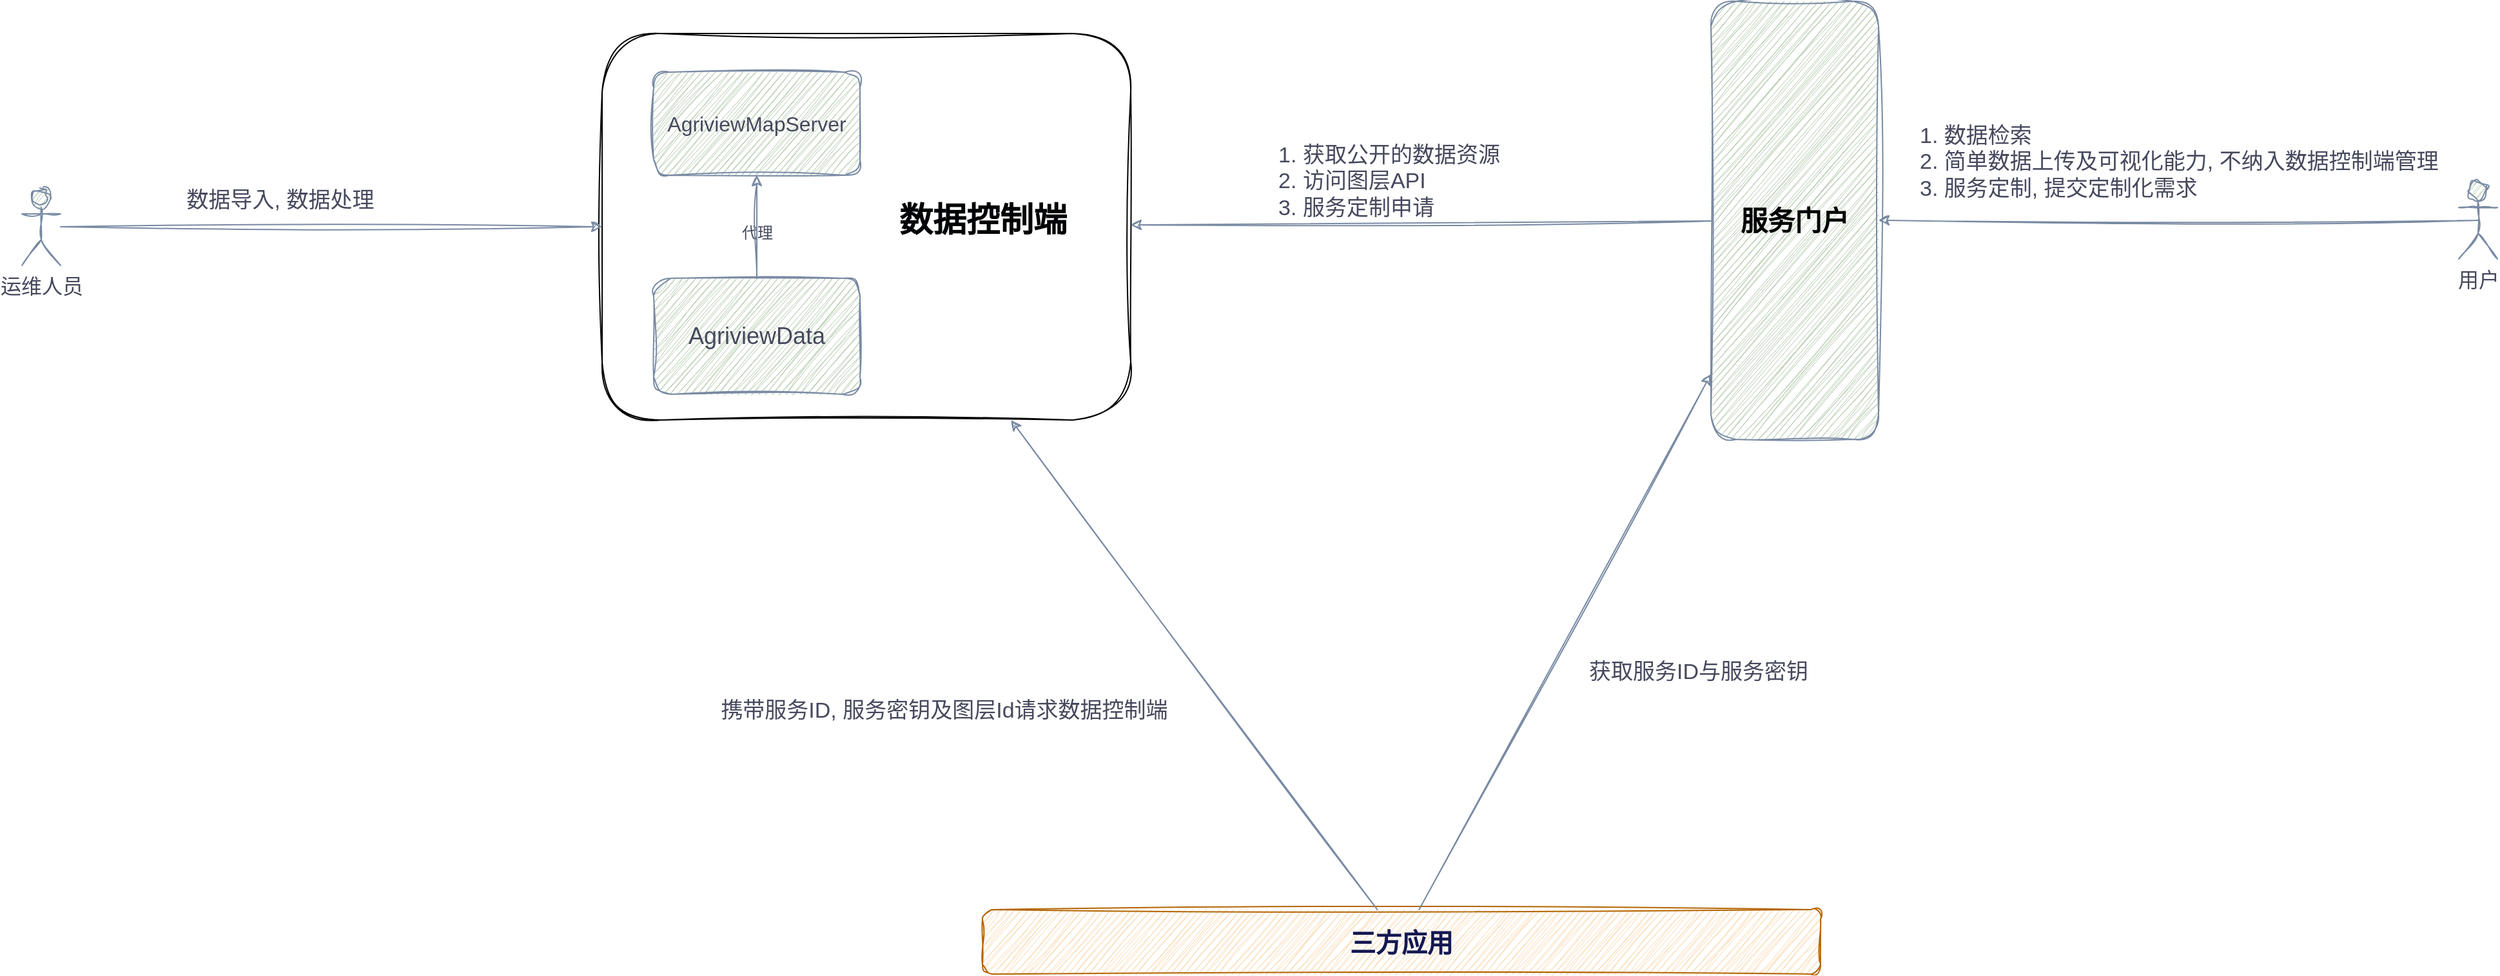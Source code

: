 <mxfile version="22.1.18" type="github" pages="4">
  <diagram name="第 1 页" id="zE5t6aD2_p2wQIvtdHmX">
    <mxGraphModel dx="3146" dy="1235" grid="1" gridSize="10" guides="1" tooltips="1" connect="1" arrows="1" fold="1" page="1" pageScale="1" pageWidth="1169" pageHeight="827" math="0" shadow="0">
      <root>
        <mxCell id="0" />
        <mxCell id="1" parent="0" />
        <mxCell id="Y2qKscrUqdlN-Jkxz7hm-14" value="用户" style="shape=umlActor;verticalLabelPosition=bottom;verticalAlign=top;html=1;strokeColor=#788AA3;fontColor=#46495D;fillColor=#B2C9AB;fontSize=16;sketch=1;curveFitting=1;jiggle=2;" parent="1" vertex="1">
          <mxGeometry x="1450" y="875" width="30" height="60" as="geometry" />
        </mxCell>
        <mxCell id="Y2qKscrUqdlN-Jkxz7hm-17" value="&lt;font color=&quot;#020203&quot; size=&quot;1&quot;&gt;&lt;b style=&quot;font-size: 21px;&quot;&gt;服务门户&lt;/b&gt;&lt;/font&gt;" style="html=1;dashed=0;whiteSpace=wrap;strokeColor=#788AA3;fontColor=#46495D;fillColor=#B2C9AB;rounded=1;sketch=1;curveFitting=1;jiggle=2;" parent="1" vertex="1">
          <mxGeometry x="870" y="735" width="130" height="340" as="geometry" />
        </mxCell>
        <mxCell id="Y2qKscrUqdlN-Jkxz7hm-22" value="运维人员" style="shape=umlActor;verticalLabelPosition=bottom;verticalAlign=top;html=1;strokeColor=#788AA3;fontColor=#46495D;fillColor=#B2C9AB;fontSize=16;sketch=1;curveFitting=1;jiggle=2;" parent="1" vertex="1">
          <mxGeometry x="-440" y="880" width="30" height="60" as="geometry" />
        </mxCell>
        <mxCell id="Y2qKscrUqdlN-Jkxz7hm-34" value="&lt;font color=&quot;#141852&quot; style=&quot;font-size: 20px;&quot;&gt;&lt;b&gt;三方应用&lt;/b&gt;&lt;/font&gt;" style="html=1;dashed=0;whiteSpace=wrap;strokeColor=#b46504;fillColor=#fad7ac;rounded=1;sketch=1;curveFitting=1;jiggle=2;" parent="1" vertex="1">
          <mxGeometry x="305" y="1440" width="650" height="50" as="geometry" />
        </mxCell>
        <mxCell id="Y2qKscrUqdlN-Jkxz7hm-38" value="" style="rounded=1;whiteSpace=wrap;html=1;sketch=1;curveFitting=1;jiggle=2;" parent="1" vertex="1">
          <mxGeometry x="10" y="760" width="410" height="300" as="geometry" />
        </mxCell>
        <mxCell id="Y2qKscrUqdlN-Jkxz7hm-36" value="&lt;font style=&quot;font-size: 18px;&quot;&gt;AgriviewData&lt;/font&gt;" style="rounded=1;whiteSpace=wrap;html=1;strokeColor=#788AA3;fontColor=#46495D;fillColor=#B2C9AB;fontSize=18;sketch=1;curveFitting=1;jiggle=2;" parent="1" vertex="1">
          <mxGeometry x="50" y="950" width="160" height="90" as="geometry" />
        </mxCell>
        <mxCell id="Y2qKscrUqdlN-Jkxz7hm-37" value="&lt;font style=&quot;font-size: 16px;&quot;&gt;AgriviewMapServer&lt;/font&gt;" style="rounded=1;whiteSpace=wrap;html=1;strokeColor=#788AA3;fontColor=#46495D;fillColor=#B2C9AB;fontSize=16;sketch=1;curveFitting=1;jiggle=2;" parent="1" vertex="1">
          <mxGeometry x="50" y="790" width="160" height="80" as="geometry" />
        </mxCell>
        <mxCell id="Y2qKscrUqdlN-Jkxz7hm-42" value="代理" style="text;html=1;align=center;verticalAlign=middle;resizable=0;points=[];autosize=1;strokeColor=none;fillColor=none;fontColor=#46495D;" parent="1" vertex="1">
          <mxGeometry x="105" y="900" width="50" height="30" as="geometry" />
        </mxCell>
        <mxCell id="Y2qKscrUqdlN-Jkxz7hm-43" value="&lt;font color=&quot;#010305&quot;&gt;数据控制端&lt;/font&gt;" style="text;html=1;align=center;verticalAlign=middle;resizable=0;points=[];autosize=1;fontSize=26;fontStyle=1;fontColor=#3BA3FF;" parent="1" vertex="1">
          <mxGeometry x="230" y="885" width="150" height="40" as="geometry" />
        </mxCell>
        <mxCell id="Y2qKscrUqdlN-Jkxz7hm-44" value="" style="endArrow=classic;html=1;rounded=0;strokeColor=#788AA3;fontColor=#46495D;fillColor=#B2C9AB;entryX=0.5;entryY=1;entryDx=0;entryDy=0;sketch=1;curveFitting=1;jiggle=2;" parent="1" source="Y2qKscrUqdlN-Jkxz7hm-36" target="Y2qKscrUqdlN-Jkxz7hm-37" edge="1">
          <mxGeometry width="50" height="50" relative="1" as="geometry">
            <mxPoint x="560" y="910" as="sourcePoint" />
            <mxPoint x="610" y="860" as="targetPoint" />
          </mxGeometry>
        </mxCell>
        <mxCell id="Y2qKscrUqdlN-Jkxz7hm-46" value="" style="endArrow=classic;html=1;rounded=0;strokeColor=#788AA3;fontColor=#46495D;fillColor=#B2C9AB;sketch=1;curveFitting=1;jiggle=2;" parent="1" source="Y2qKscrUqdlN-Jkxz7hm-22" target="Y2qKscrUqdlN-Jkxz7hm-38" edge="1">
          <mxGeometry width="50" height="50" relative="1" as="geometry">
            <mxPoint x="-210" y="800" as="sourcePoint" />
            <mxPoint x="-160" y="750" as="targetPoint" />
          </mxGeometry>
        </mxCell>
        <mxCell id="Y2qKscrUqdlN-Jkxz7hm-47" value="数据导入, 数据处理" style="edgeLabel;html=1;align=center;verticalAlign=middle;resizable=0;points=[];fontColor=#46495D;fontSize=17;" parent="Y2qKscrUqdlN-Jkxz7hm-46" vertex="1" connectable="0">
          <mxGeometry x="-0.248" y="-2" relative="1" as="geometry">
            <mxPoint x="12" y="-22" as="offset" />
          </mxGeometry>
        </mxCell>
        <mxCell id="Y2qKscrUqdlN-Jkxz7hm-49" value="" style="endArrow=classic;html=1;rounded=0;strokeColor=#788AA3;fontColor=#46495D;fillColor=#B2C9AB;exitX=0.5;exitY=0.5;exitDx=0;exitDy=0;exitPerimeter=0;sketch=1;curveFitting=1;jiggle=2;" parent="1" source="Y2qKscrUqdlN-Jkxz7hm-14" target="Y2qKscrUqdlN-Jkxz7hm-17" edge="1">
          <mxGeometry width="50" height="50" relative="1" as="geometry">
            <mxPoint x="770" y="690" as="sourcePoint" />
            <mxPoint x="820" y="640" as="targetPoint" />
          </mxGeometry>
        </mxCell>
        <mxCell id="Y2qKscrUqdlN-Jkxz7hm-50" value="1. 数据检索&lt;br style=&quot;font-size: 17px;&quot;&gt;2. 简单数据上传及可视化能力, 不纳入数据控制端管理&lt;br&gt;3. 服务定制, 提交定制化需求" style="edgeLabel;html=1;align=left;verticalAlign=middle;resizable=0;points=[];fontColor=#46495D;fontSize=17;" parent="Y2qKscrUqdlN-Jkxz7hm-49" vertex="1" connectable="0">
          <mxGeometry x="0.114" y="1" relative="1" as="geometry">
            <mxPoint x="-176" y="-46" as="offset" />
          </mxGeometry>
        </mxCell>
        <mxCell id="Y2qKscrUqdlN-Jkxz7hm-51" value="" style="endArrow=classic;html=1;rounded=0;strokeColor=#788AA3;fontColor=#46495D;fillColor=#B2C9AB;sketch=1;curveFitting=1;jiggle=2;" parent="1" source="Y2qKscrUqdlN-Jkxz7hm-17" target="Y2qKscrUqdlN-Jkxz7hm-38" edge="1">
          <mxGeometry width="50" height="50" relative="1" as="geometry">
            <mxPoint x="560" y="950" as="sourcePoint" />
            <mxPoint x="610" y="900" as="targetPoint" />
          </mxGeometry>
        </mxCell>
        <mxCell id="Y2qKscrUqdlN-Jkxz7hm-52" value="1. 获取公开的数据资源&lt;br style=&quot;font-size: 17px;&quot;&gt;&lt;div style=&quot;text-align: left; font-size: 17px;&quot;&gt;&lt;span style=&quot;background-color: initial; font-size: 17px;&quot;&gt;2. 访问图层API&lt;br&gt;3. 服务定制申请&lt;/span&gt;&lt;/div&gt;" style="text;html=1;align=center;verticalAlign=middle;resizable=0;points=[];autosize=1;strokeColor=none;fillColor=none;fontColor=#46495D;fontSize=17;" parent="1" vertex="1">
          <mxGeometry x="520" y="840" width="200" height="70" as="geometry" />
        </mxCell>
        <mxCell id="Y2qKscrUqdlN-Jkxz7hm-53" value="" style="endArrow=classic;html=1;rounded=0;strokeColor=#788AA3;fontColor=#46495D;fillColor=#B2C9AB;sketch=1;curveFitting=1;jiggle=2;" parent="1" source="Y2qKscrUqdlN-Jkxz7hm-34" target="Y2qKscrUqdlN-Jkxz7hm-17" edge="1">
          <mxGeometry width="50" height="50" relative="1" as="geometry">
            <mxPoint x="620" y="1310" as="sourcePoint" />
            <mxPoint x="670" y="1260" as="targetPoint" />
          </mxGeometry>
        </mxCell>
        <mxCell id="Y2qKscrUqdlN-Jkxz7hm-54" value="" style="endArrow=classic;html=1;rounded=0;strokeColor=#788AA3;fontColor=#46495D;fillColor=#B2C9AB;sketch=1;curveFitting=1;jiggle=2;" parent="1" source="Y2qKscrUqdlN-Jkxz7hm-34" target="Y2qKscrUqdlN-Jkxz7hm-38" edge="1">
          <mxGeometry width="50" height="50" relative="1" as="geometry">
            <mxPoint x="560" y="950" as="sourcePoint" />
            <mxPoint x="610" y="900" as="targetPoint" />
          </mxGeometry>
        </mxCell>
        <mxCell id="Y2qKscrUqdlN-Jkxz7hm-55" value="获取服务ID与服务密钥" style="text;html=1;align=center;verticalAlign=middle;resizable=0;points=[];autosize=1;strokeColor=none;fillColor=none;fontColor=#46495D;fontSize=17;" parent="1" vertex="1">
          <mxGeometry x="765" y="1241" width="190" height="30" as="geometry" />
        </mxCell>
        <mxCell id="Y2qKscrUqdlN-Jkxz7hm-56" value="&lt;font style=&quot;font-size: 17px;&quot;&gt;携带服务ID, 服务密钥及图层Id请求数据控制端&lt;/font&gt;" style="text;html=1;align=center;verticalAlign=middle;resizable=0;points=[];autosize=1;strokeColor=none;fillColor=none;fontColor=#46495D;" parent="1" vertex="1">
          <mxGeometry x="90" y="1271" width="370" height="30" as="geometry" />
        </mxCell>
      </root>
    </mxGraphModel>
  </diagram>
  <diagram id="cCWL97s1AogKki4cQy96" name="第 2 页">
    <mxGraphModel dx="958" dy="755" grid="1" gridSize="10" guides="1" tooltips="1" connect="1" arrows="1" fold="1" page="1" pageScale="1" pageWidth="1169" pageHeight="827" math="0" shadow="0">
      <root>
        <mxCell id="0" />
        <mxCell id="1" parent="0" />
        <mxCell id="sQEsOptdIseywWCb2Aea-3" style="edgeStyle=orthogonalEdgeStyle;rounded=0;orthogonalLoop=1;jettySize=auto;html=1;exitX=0.5;exitY=0;exitDx=0;exitDy=0;entryX=0.5;entryY=1;entryDx=0;entryDy=0;" parent="1" source="mz-W56lRqKXGoxVjSt4O-22" target="mz-W56lRqKXGoxVjSt4O-23" edge="1">
          <mxGeometry relative="1" as="geometry" />
        </mxCell>
        <mxCell id="mz-W56lRqKXGoxVjSt4O-22" value="臻善数据中台" style="rounded=0;whiteSpace=wrap;html=1;strokeColor=#007FFF;fillColor=#007FFF;fontColor=#FFFFFF;fontStyle=1;fontSize=16;" parent="1" vertex="1">
          <mxGeometry x="240" y="400" width="180" height="50" as="geometry" />
        </mxCell>
        <mxCell id="mz-W56lRqKXGoxVjSt4O-23" value="GIS 数据管理 （AgriData）" style="rounded=0;whiteSpace=wrap;html=1;fillColor=#97D077;strokeColor=none;fontColor=#FFFFFF;fontStyle=1;verticalAlign=top;" parent="1" vertex="1">
          <mxGeometry x="240" y="290" width="180" height="80" as="geometry" />
        </mxCell>
        <mxCell id="mz-W56lRqKXGoxVjSt4O-24" value="" style="rounded=0;whiteSpace=wrap;html=1;fillColor=#F19C99;strokeColor=none;" parent="1" vertex="1">
          <mxGeometry x="240" y="135" width="310" height="120" as="geometry" />
        </mxCell>
        <mxCell id="mz-W56lRqKXGoxVjSt4O-25" style="edgeStyle=orthogonalEdgeStyle;rounded=0;orthogonalLoop=1;jettySize=auto;html=1;exitX=0;exitY=0.5;exitDx=0;exitDy=0;entryX=1;entryY=0.5;entryDx=0;entryDy=0;endArrow=oval;endFill=0;strokeWidth=2;strokeColor=#808080;" parent="1" source="mz-W56lRqKXGoxVjSt4O-27" target="mz-W56lRqKXGoxVjSt4O-22" edge="1">
          <mxGeometry relative="1" as="geometry" />
        </mxCell>
        <mxCell id="mz-W56lRqKXGoxVjSt4O-26" value="" style="rounded=0;whiteSpace=wrap;html=1;strokeColor=none;fillColor=#FFFFFF;fontColor=#FFFFFF;fontStyle=1;verticalAlign=top;fontSize=13;opacity=20;" parent="1" vertex="1">
          <mxGeometry x="250" y="170" width="140" height="70" as="geometry" />
        </mxCell>
        <mxCell id="mz-W56lRqKXGoxVjSt4O-27" value="空间分析引擎" style="rounded=0;whiteSpace=wrap;html=1;fillColor=#F19C99;strokeColor=none;fontStyle=1;fontColor=#FFFFFF;" parent="1" vertex="1">
          <mxGeometry x="450" y="400" width="100" height="50" as="geometry" />
        </mxCell>
        <mxCell id="mz-W56lRqKXGoxVjSt4O-28" value="" style="rounded=0;whiteSpace=wrap;html=1;strokeColor=none;fillColor=#FFFFFF;fontColor=#FFFFFF;fontStyle=1;verticalAlign=top;opacity=20;" parent="1" vertex="1">
          <mxGeometry x="400" y="170" width="140" height="70" as="geometry" />
        </mxCell>
        <mxCell id="mz-W56lRqKXGoxVjSt4O-29" value="农业 GIS 服务门户" style="text;html=1;strokeColor=none;fillColor=none;align=center;verticalAlign=middle;whiteSpace=wrap;rounded=0;fontStyle=1;fontColor=#FFFFFF;fontSize=13;" parent="1" vertex="1">
          <mxGeometry x="318.13" y="140" width="153.75" height="30" as="geometry" />
        </mxCell>
        <mxCell id="mz-W56lRqKXGoxVjSt4O-30" style="edgeStyle=orthogonalEdgeStyle;rounded=0;orthogonalLoop=1;jettySize=auto;html=1;exitX=0;exitY=0.5;exitDx=0;exitDy=0;entryX=1;entryY=0.5;entryDx=0;entryDy=0;endArrow=oval;endFill=0;strokeWidth=2;strokeColor=#808080;" parent="1" source="mz-W56lRqKXGoxVjSt4O-31" target="mz-W56lRqKXGoxVjSt4O-23" edge="1">
          <mxGeometry relative="1" as="geometry" />
        </mxCell>
        <mxCell id="mz-W56lRqKXGoxVjSt4O-31" value="AgriMapServer" style="rounded=0;whiteSpace=wrap;html=1;fillColor=#97D077;strokeColor=none;fontColor=#FFFFFF;fontStyle=1" parent="1" vertex="1">
          <mxGeometry x="450" y="305" width="100" height="50" as="geometry" />
        </mxCell>
        <mxCell id="mz-W56lRqKXGoxVjSt4O-32" style="edgeStyle=orthogonalEdgeStyle;rounded=0;orthogonalLoop=1;jettySize=auto;html=1;exitX=0.5;exitY=0;exitDx=0;exitDy=0;entryX=0.29;entryY=0.986;entryDx=0;entryDy=0;entryPerimeter=0;strokeWidth=2;strokeColor=#808080;" parent="1" source="mz-W56lRqKXGoxVjSt4O-23" target="mz-W56lRqKXGoxVjSt4O-24" edge="1">
          <mxGeometry relative="1" as="geometry" />
        </mxCell>
        <mxCell id="mz-W56lRqKXGoxVjSt4O-33" value="数据服务" style="text;html=1;strokeColor=none;fillColor=none;align=center;verticalAlign=middle;whiteSpace=wrap;rounded=0;fontSize=11;rotation=90;horizontal=0;fontStyle=1;fontColor=#FFFFFF;" parent="1" vertex="1">
          <mxGeometry x="230" y="197.5" width="60" height="20" as="geometry" />
        </mxCell>
        <mxCell id="mz-W56lRqKXGoxVjSt4O-34" value="首页导航" style="rounded=0;whiteSpace=wrap;html=1;fillColor=#EA6B66;strokeColor=none;fontSize=11;fontStyle=0;fontColor=#FFFFFF;" parent="1" vertex="1">
          <mxGeometry x="270" y="182.5" width="52.75" height="20" as="geometry" />
        </mxCell>
        <mxCell id="mz-W56lRqKXGoxVjSt4O-35" value="开发中心" style="rounded=0;whiteSpace=wrap;html=1;fillColor=#EA6B66;strokeColor=none;fontSize=11;fontStyle=0;fontColor=#FFFFFF;" parent="1" vertex="1">
          <mxGeometry x="270" y="212.5" width="52.75" height="20" as="geometry" />
        </mxCell>
        <mxCell id="mz-W56lRqKXGoxVjSt4O-36" value="个人中心" style="rounded=0;whiteSpace=wrap;html=1;fillColor=#EA6B66;strokeColor=none;fontSize=11;fontStyle=0;fontColor=#FFFFFF;" parent="1" vertex="1">
          <mxGeometry x="327.25" y="212.5" width="52.75" height="20" as="geometry" />
        </mxCell>
        <mxCell id="mz-W56lRqKXGoxVjSt4O-37" value="资源中心" style="rounded=0;whiteSpace=wrap;html=1;fillColor=#EA6B66;strokeColor=none;fontSize=11;fontStyle=0;fontColor=#FFFFFF;" parent="1" vertex="1">
          <mxGeometry x="327.25" y="182.5" width="52.75" height="20" as="geometry" />
        </mxCell>
        <mxCell id="mz-W56lRqKXGoxVjSt4O-38" value="运维管理" style="text;html=1;strokeColor=none;fillColor=none;align=center;verticalAlign=middle;whiteSpace=wrap;rounded=0;fontSize=11;rotation=90;horizontal=0;fontStyle=1;fontColor=#FFFFFF;" parent="1" vertex="1">
          <mxGeometry x="380" y="197.5" width="60" height="20" as="geometry" />
        </mxCell>
        <mxCell id="mz-W56lRqKXGoxVjSt4O-39" value="服务监控" style="rounded=0;whiteSpace=wrap;html=1;fillColor=#EA6B66;strokeColor=none;fontSize=11;fontStyle=0;fontColor=#FFFFFF;" parent="1" vertex="1">
          <mxGeometry x="480" y="212.5" width="52.75" height="20" as="geometry" />
        </mxCell>
        <mxCell id="mz-W56lRqKXGoxVjSt4O-40" value="访问日志" style="rounded=0;whiteSpace=wrap;html=1;fillColor=#EA6B66;strokeColor=none;fontSize=11;fontStyle=0;fontColor=#FFFFFF;" parent="1" vertex="1">
          <mxGeometry x="420" y="212.5" width="52.75" height="20" as="geometry" />
        </mxCell>
        <mxCell id="mz-W56lRqKXGoxVjSt4O-41" value="访问统计" style="rounded=0;whiteSpace=wrap;html=1;fillColor=#EA6B66;strokeColor=none;fontSize=11;fontStyle=0;fontColor=#FFFFFF;" parent="1" vertex="1">
          <mxGeometry x="480" y="182.5" width="52.75" height="20" as="geometry" />
        </mxCell>
        <mxCell id="mz-W56lRqKXGoxVjSt4O-42" value="资源管理" style="rounded=0;whiteSpace=wrap;html=1;fillColor=#EA6B66;strokeColor=none;fontSize=11;fontStyle=0;fontColor=#FFFFFF;" parent="1" vertex="1">
          <mxGeometry x="419.13" y="182.5" width="52.75" height="20" as="geometry" />
        </mxCell>
        <mxCell id="sQEsOptdIseywWCb2Aea-2" value="耕地算法工具" style="rounded=0;whiteSpace=wrap;html=1;fillColor=#F19C99;strokeColor=none;fontStyle=1;fontColor=#FFFFFF;" parent="1" vertex="1">
          <mxGeometry x="250" y="330" width="160" height="30" as="geometry" />
        </mxCell>
        <mxCell id="sQEsOptdIseywWCb2Aea-4" value="" style="rounded=0;whiteSpace=wrap;html=1;" parent="1" vertex="1">
          <mxGeometry x="150" y="135" width="60" height="315" as="geometry" />
        </mxCell>
      </root>
    </mxGraphModel>
  </diagram>
  <diagram id="DRbT-sDOhVAYwJ4qvss9" name="20230108">
    <mxGraphModel dx="2538" dy="1906" grid="1" gridSize="10" guides="1" tooltips="1" connect="1" arrows="1" fold="1" page="1" pageScale="1" pageWidth="1169" pageHeight="827" math="0" shadow="0">
      <root>
        <mxCell id="0" />
        <mxCell id="1" parent="0" />
        <mxCell id="alaW0JnIrfdwoQLNWXSu-65" style="edgeStyle=orthogonalEdgeStyle;rounded=0;sketch=1;hachureGap=4;jiggle=2;curveFitting=1;orthogonalLoop=1;jettySize=auto;html=1;exitX=0.5;exitY=0;exitDx=0;exitDy=0;entryX=0.5;entryY=1;entryDx=0;entryDy=0;fontFamily=Architects Daughter;fontSource=https%3A%2F%2Ffonts.googleapis.com%2Fcss%3Ffamily%3DArchitects%2BDaughter;fontSize=16;" parent="1" source="alaW0JnIrfdwoQLNWXSu-64" target="alaW0JnIrfdwoQLNWXSu-3" edge="1">
          <mxGeometry relative="1" as="geometry" />
        </mxCell>
        <mxCell id="alaW0JnIrfdwoQLNWXSu-66" style="edgeStyle=orthogonalEdgeStyle;rounded=0;sketch=1;hachureGap=4;jiggle=2;curveFitting=1;orthogonalLoop=1;jettySize=auto;html=1;exitX=0.5;exitY=0;exitDx=0;exitDy=0;fontFamily=Architects Daughter;fontSource=https%3A%2F%2Ffonts.googleapis.com%2Fcss%3Ffamily%3DArchitects%2BDaughter;fontSize=16;" parent="1" source="alaW0JnIrfdwoQLNWXSu-64" target="alaW0JnIrfdwoQLNWXSu-5" edge="1">
          <mxGeometry relative="1" as="geometry" />
        </mxCell>
        <mxCell id="alaW0JnIrfdwoQLNWXSu-64" value="" style="rounded=0;whiteSpace=wrap;html=1;sketch=1;hachureGap=4;jiggle=2;curveFitting=1;fontFamily=Architects Daughter;fontSource=https%3A%2F%2Ffonts.googleapis.com%2Fcss%3Ffamily%3DArchitects%2BDaughter;fontSize=20;" parent="1" vertex="1">
          <mxGeometry x="430" y="595" width="310" height="130" as="geometry" />
        </mxCell>
        <mxCell id="alaW0JnIrfdwoQLNWXSu-41" value="" style="rounded=0;whiteSpace=wrap;html=1;sketch=1;hachureGap=4;jiggle=2;curveFitting=1;fontFamily=Architects Daughter;fontSource=https%3A%2F%2Ffonts.googleapis.com%2Fcss%3Ffamily%3DArchitects%2BDaughter;fontSize=20;fillColor=#d5e8d4;strokeColor=#82b366;" parent="1" vertex="1">
          <mxGeometry x="90" y="-10" width="460" height="150" as="geometry" />
        </mxCell>
        <mxCell id="alaW0JnIrfdwoQLNWXSu-2" style="edgeStyle=orthogonalEdgeStyle;rounded=0;sketch=1;hachureGap=4;jiggle=2;curveFitting=1;orthogonalLoop=1;jettySize=auto;html=1;exitX=1;exitY=0.5;exitDx=0;exitDy=0;entryX=0;entryY=0.5;entryDx=0;entryDy=0;fontFamily=Architects Daughter;fontSource=https%3A%2F%2Ffonts.googleapis.com%2Fcss%3Ffamily%3DArchitects%2BDaughter;fontSize=16;" parent="1" source="pBgXYHcwj49og9IrZx3i-1" target="alaW0JnIrfdwoQLNWXSu-1" edge="1">
          <mxGeometry relative="1" as="geometry" />
        </mxCell>
        <mxCell id="alaW0JnIrfdwoQLNWXSu-24" style="edgeStyle=orthogonalEdgeStyle;rounded=0;sketch=1;hachureGap=4;jiggle=2;curveFitting=1;orthogonalLoop=1;jettySize=auto;html=1;exitX=0.5;exitY=0;exitDx=0;exitDy=0;fontFamily=Architects Daughter;fontSource=https%3A%2F%2Ffonts.googleapis.com%2Fcss%3Ffamily%3DArchitects%2BDaughter;fontSize=16;entryX=0.5;entryY=1;entryDx=0;entryDy=0;" parent="1" source="pBgXYHcwj49og9IrZx3i-1" target="alaW0JnIrfdwoQLNWXSu-37" edge="1">
          <mxGeometry relative="1" as="geometry">
            <mxPoint x="310" y="270" as="targetPoint" />
          </mxGeometry>
        </mxCell>
        <mxCell id="alaW0JnIrfdwoQLNWXSu-32" value="BI 分析" style="edgeLabel;html=1;align=center;verticalAlign=middle;resizable=0;points=[];fontSize=18;fontFamily=Architects Daughter;" parent="alaW0JnIrfdwoQLNWXSu-24" vertex="1" connectable="0">
          <mxGeometry x="-0.712" y="-1" relative="1" as="geometry">
            <mxPoint as="offset" />
          </mxGeometry>
        </mxCell>
        <mxCell id="pBgXYHcwj49og9IrZx3i-1" value="臻善数据中台" style="rounded=0;whiteSpace=wrap;html=1;hachureGap=4;fontFamily=Architects Daughter;fontSource=https%3A%2F%2Ffonts.googleapis.com%2Fcss%3Ffamily%3DArchitects%2BDaughter;fontSize=20;sketch=1;curveFitting=1;jiggle=2;fillColor=#f8cecc;strokeColor=#b85450;" parent="1" vertex="1">
          <mxGeometry x="90" y="400" width="250" height="60" as="geometry" />
        </mxCell>
        <mxCell id="alaW0JnIrfdwoQLNWXSu-14" style="edgeStyle=orthogonalEdgeStyle;rounded=0;sketch=1;hachureGap=4;jiggle=2;curveFitting=1;orthogonalLoop=1;jettySize=auto;html=1;exitX=1;exitY=0.5;exitDx=0;exitDy=0;entryX=0;entryY=0.5;entryDx=0;entryDy=0;fontFamily=Architects Daughter;fontSource=https%3A%2F%2Ffonts.googleapis.com%2Fcss%3Ffamily%3DArchitects%2BDaughter;fontSize=16;" parent="1" source="alaW0JnIrfdwoQLNWXSu-1" target="alaW0JnIrfdwoQLNWXSu-13" edge="1">
          <mxGeometry relative="1" as="geometry" />
        </mxCell>
        <mxCell id="alaW0JnIrfdwoQLNWXSu-15" style="edgeStyle=orthogonalEdgeStyle;rounded=0;sketch=1;hachureGap=4;jiggle=2;curveFitting=1;orthogonalLoop=1;jettySize=auto;html=1;exitX=1;exitY=0.5;exitDx=0;exitDy=0;entryX=0;entryY=0.5;entryDx=0;entryDy=0;fontFamily=Architects Daughter;fontSource=https%3A%2F%2Ffonts.googleapis.com%2Fcss%3Ffamily%3DArchitects%2BDaughter;fontSize=16;" parent="1" source="alaW0JnIrfdwoQLNWXSu-1" target="alaW0JnIrfdwoQLNWXSu-9" edge="1">
          <mxGeometry relative="1" as="geometry" />
        </mxCell>
        <mxCell id="alaW0JnIrfdwoQLNWXSu-16" style="edgeStyle=orthogonalEdgeStyle;rounded=0;sketch=1;hachureGap=4;jiggle=2;curveFitting=1;orthogonalLoop=1;jettySize=auto;html=1;exitX=1;exitY=0.5;exitDx=0;exitDy=0;entryX=0;entryY=0.5;entryDx=0;entryDy=0;fontFamily=Architects Daughter;fontSource=https%3A%2F%2Ffonts.googleapis.com%2Fcss%3Ffamily%3DArchitects%2BDaughter;fontSize=16;" parent="1" source="alaW0JnIrfdwoQLNWXSu-1" target="alaW0JnIrfdwoQLNWXSu-11" edge="1">
          <mxGeometry relative="1" as="geometry" />
        </mxCell>
        <mxCell id="alaW0JnIrfdwoQLNWXSu-19" style="edgeStyle=orthogonalEdgeStyle;rounded=0;sketch=1;hachureGap=4;jiggle=2;curveFitting=1;orthogonalLoop=1;jettySize=auto;html=1;exitX=1;exitY=0.5;exitDx=0;exitDy=0;entryX=0;entryY=0.5;entryDx=0;entryDy=0;fontFamily=Architects Daughter;fontSource=https%3A%2F%2Ffonts.googleapis.com%2Fcss%3Ffamily%3DArchitects%2BDaughter;fontSize=16;" parent="1" source="alaW0JnIrfdwoQLNWXSu-1" target="alaW0JnIrfdwoQLNWXSu-18" edge="1">
          <mxGeometry relative="1" as="geometry" />
        </mxCell>
        <mxCell id="alaW0JnIrfdwoQLNWXSu-26" style="edgeStyle=orthogonalEdgeStyle;rounded=0;sketch=1;hachureGap=4;jiggle=2;curveFitting=1;orthogonalLoop=1;jettySize=auto;html=1;exitX=0.5;exitY=0;exitDx=0;exitDy=0;fontFamily=Architects Daughter;fontSource=https%3A%2F%2Ffonts.googleapis.com%2Fcss%3Ffamily%3DArchitects%2BDaughter;fontSize=16;" parent="1" source="alaW0JnIrfdwoQLNWXSu-1" edge="1">
          <mxGeometry relative="1" as="geometry">
            <mxPoint x="320" y="270" as="targetPoint" />
          </mxGeometry>
        </mxCell>
        <mxCell id="alaW0JnIrfdwoQLNWXSu-33" value="空间数据&lt;br style=&quot;font-size: 15px;&quot;&gt;可视化和查询" style="edgeLabel;html=1;align=center;verticalAlign=middle;resizable=0;points=[];fontSize=15;fontFamily=Architects Daughter;" parent="alaW0JnIrfdwoQLNWXSu-26" vertex="1" connectable="0">
          <mxGeometry x="-0.265" y="2" relative="1" as="geometry">
            <mxPoint x="-37" as="offset" />
          </mxGeometry>
        </mxCell>
        <mxCell id="alaW0JnIrfdwoQLNWXSu-1" value="空间数据中台" style="rounded=0;whiteSpace=wrap;html=1;hachureGap=4;fontFamily=Architects Daughter;fontSource=https%3A%2F%2Ffonts.googleapis.com%2Fcss%3Ffamily%3DArchitects%2BDaughter;fontSize=20;sketch=1;curveFitting=1;jiggle=2;fillColor=#f8cecc;strokeColor=#b85450;" parent="1" vertex="1">
          <mxGeometry x="480" y="400" width="180" height="60" as="geometry" />
        </mxCell>
        <mxCell id="alaW0JnIrfdwoQLNWXSu-4" style="edgeStyle=orthogonalEdgeStyle;rounded=0;sketch=1;hachureGap=4;jiggle=2;curveFitting=1;orthogonalLoop=1;jettySize=auto;html=1;exitX=0.5;exitY=0;exitDx=0;exitDy=0;entryX=0.5;entryY=1;entryDx=0;entryDy=0;fontFamily=Architects Daughter;fontSource=https%3A%2F%2Ffonts.googleapis.com%2Fcss%3Ffamily%3DArchitects%2BDaughter;fontSize=16;" parent="1" source="alaW0JnIrfdwoQLNWXSu-3" target="alaW0JnIrfdwoQLNWXSu-1" edge="1">
          <mxGeometry relative="1" as="geometry">
            <Array as="points">
              <mxPoint x="480" y="490" />
              <mxPoint x="570" y="490" />
            </Array>
          </mxGeometry>
        </mxCell>
        <mxCell id="alaW0JnIrfdwoQLNWXSu-3" value="AgriMapServer" style="rounded=0;whiteSpace=wrap;html=1;sketch=1;hachureGap=4;jiggle=2;curveFitting=1;fontFamily=Architects Daughter;fontSource=https%3A%2F%2Ffonts.googleapis.com%2Fcss%3Ffamily%3DArchitects%2BDaughter;fontSize=20;fillColor=#e1d5e7;strokeColor=#9673a6;" parent="1" vertex="1">
          <mxGeometry x="415" y="510" width="160" height="40" as="geometry" />
        </mxCell>
        <mxCell id="alaW0JnIrfdwoQLNWXSu-17" style="edgeStyle=orthogonalEdgeStyle;rounded=0;sketch=1;hachureGap=4;jiggle=2;curveFitting=1;orthogonalLoop=1;jettySize=auto;html=1;exitX=0.5;exitY=0;exitDx=0;exitDy=0;fontFamily=Architects Daughter;fontSource=https%3A%2F%2Ffonts.googleapis.com%2Fcss%3Ffamily%3DArchitects%2BDaughter;fontSize=16;" parent="1" source="alaW0JnIrfdwoQLNWXSu-5" edge="1">
          <mxGeometry relative="1" as="geometry">
            <mxPoint x="570" y="460" as="targetPoint" />
            <Array as="points">
              <mxPoint x="650" y="490" />
              <mxPoint x="571" y="490" />
            </Array>
          </mxGeometry>
        </mxCell>
        <mxCell id="alaW0JnIrfdwoQLNWXSu-5" value="SuperMap" style="rounded=0;whiteSpace=wrap;html=1;sketch=1;hachureGap=4;jiggle=2;curveFitting=1;fontFamily=Architects Daughter;fontSource=https%3A%2F%2Ffonts.googleapis.com%2Fcss%3Ffamily%3DArchitects%2BDaughter;fontSize=20;fillColor=#e1d5e7;strokeColor=#9673a6;" parent="1" vertex="1">
          <mxGeometry x="590" y="510" width="120" height="40" as="geometry" />
        </mxCell>
        <mxCell id="alaW0JnIrfdwoQLNWXSu-6" value="空间分析工具" style="rounded=0;whiteSpace=wrap;html=1;sketch=1;hachureGap=4;jiggle=2;curveFitting=1;fontFamily=Architects Daughter;fontSource=https%3A%2F%2Ffonts.googleapis.com%2Fcss%3Ffamily%3DArchitects%2BDaughter;fontSize=20;fillColor=#fff2cc;strokeColor=#d6b656;fontStyle=2" parent="1" vertex="1">
          <mxGeometry x="90" y="460" width="250" height="40" as="geometry" />
        </mxCell>
        <mxCell id="alaW0JnIrfdwoQLNWXSu-9" value="数据集成&lt;br&gt;和管理" style="rounded=0;whiteSpace=wrap;html=1;sketch=1;hachureGap=4;jiggle=2;curveFitting=1;fontFamily=Architects Daughter;fontSource=https%3A%2F%2Ffonts.googleapis.com%2Fcss%3Ffamily%3DArchitects%2BDaughter;fontSize=13;fillColor=#ffe6cc;strokeColor=#d79b00;" parent="1" vertex="1">
          <mxGeometry x="750" y="450" width="90" height="40" as="geometry" />
        </mxCell>
        <mxCell id="alaW0JnIrfdwoQLNWXSu-11" value="检索查询" style="rounded=0;whiteSpace=wrap;html=1;sketch=1;hachureGap=4;jiggle=2;curveFitting=1;fontFamily=Architects Daughter;fontSource=https%3A%2F%2Ffonts.googleapis.com%2Fcss%3Ffamily%3DArchitects%2BDaughter;fontSize=13;fillColor=#ffe6cc;strokeColor=#d79b00;" parent="1" vertex="1">
          <mxGeometry x="750" y="393.5" width="90" height="40" as="geometry" />
        </mxCell>
        <mxCell id="alaW0JnIrfdwoQLNWXSu-12" style="edgeStyle=orthogonalEdgeStyle;rounded=0;sketch=1;hachureGap=4;jiggle=2;curveFitting=1;orthogonalLoop=1;jettySize=auto;html=1;exitX=0.5;exitY=1;exitDx=0;exitDy=0;fontFamily=Architects Daughter;fontSource=https%3A%2F%2Ffonts.googleapis.com%2Fcss%3Ffamily%3DArchitects%2BDaughter;fontSize=13;fillColor=#ffe6cc;strokeColor=#d79b00;" parent="1" source="alaW0JnIrfdwoQLNWXSu-11" target="alaW0JnIrfdwoQLNWXSu-11" edge="1">
          <mxGeometry relative="1" as="geometry" />
        </mxCell>
        <mxCell id="alaW0JnIrfdwoQLNWXSu-13" value="算法模块&lt;br&gt;集成和调用" style="rounded=0;whiteSpace=wrap;html=1;sketch=1;hachureGap=4;jiggle=2;curveFitting=1;fontFamily=Architects Daughter;fontSource=https%3A%2F%2Ffonts.googleapis.com%2Fcss%3Ffamily%3DArchitects%2BDaughter;fontSize=13;fillColor=#ffe6cc;strokeColor=#d79b00;" parent="1" vertex="1">
          <mxGeometry x="750" y="340" width="90" height="40" as="geometry" />
        </mxCell>
        <mxCell id="alaW0JnIrfdwoQLNWXSu-18" value="可视化" style="rounded=0;whiteSpace=wrap;html=1;sketch=1;hachureGap=4;jiggle=2;curveFitting=1;fontFamily=Architects Daughter;fontSource=https%3A%2F%2Ffonts.googleapis.com%2Fcss%3Ffamily%3DArchitects%2BDaughter;fontSize=13;fillColor=#ffe6cc;strokeColor=#d79b00;" parent="1" vertex="1">
          <mxGeometry x="750" y="290" width="90" height="40" as="geometry" />
        </mxCell>
        <mxCell id="alaW0JnIrfdwoQLNWXSu-27" style="edgeStyle=orthogonalEdgeStyle;rounded=0;sketch=1;hachureGap=4;jiggle=2;curveFitting=1;orthogonalLoop=1;jettySize=auto;html=1;exitX=0.5;exitY=0;exitDx=0;exitDy=0;entryX=0.5;entryY=1;entryDx=0;entryDy=0;fontFamily=Architects Daughter;fontSource=https%3A%2F%2Ffonts.googleapis.com%2Fcss%3Ffamily%3DArchitects%2BDaughter;fontSize=14;fillColor=#d5e8d4;strokeColor=#82b366;" parent="1" source="alaW0JnIrfdwoQLNWXSu-20" target="alaW0JnIrfdwoQLNWXSu-21" edge="1">
          <mxGeometry relative="1" as="geometry" />
        </mxCell>
        <mxCell id="alaW0JnIrfdwoQLNWXSu-28" style="edgeStyle=orthogonalEdgeStyle;rounded=0;sketch=1;hachureGap=4;jiggle=2;curveFitting=1;orthogonalLoop=1;jettySize=auto;html=1;exitX=0.5;exitY=0;exitDx=0;exitDy=0;entryX=0.5;entryY=1;entryDx=0;entryDy=0;fontFamily=Architects Daughter;fontSource=https%3A%2F%2Ffonts.googleapis.com%2Fcss%3Ffamily%3DArchitects%2BDaughter;fontSize=14;fillColor=#d5e8d4;strokeColor=#82b366;" parent="1" source="alaW0JnIrfdwoQLNWXSu-20" target="alaW0JnIrfdwoQLNWXSu-22" edge="1">
          <mxGeometry relative="1" as="geometry" />
        </mxCell>
        <mxCell id="alaW0JnIrfdwoQLNWXSu-29" style="edgeStyle=orthogonalEdgeStyle;rounded=0;sketch=1;hachureGap=4;jiggle=2;curveFitting=1;orthogonalLoop=1;jettySize=auto;html=1;exitX=0.5;exitY=0;exitDx=0;exitDy=0;entryX=0.5;entryY=1;entryDx=0;entryDy=0;fontFamily=Architects Daughter;fontSource=https%3A%2F%2Ffonts.googleapis.com%2Fcss%3Ffamily%3DArchitects%2BDaughter;fontSize=14;fillColor=#d5e8d4;strokeColor=#82b366;" parent="1" source="alaW0JnIrfdwoQLNWXSu-20" target="alaW0JnIrfdwoQLNWXSu-23" edge="1">
          <mxGeometry relative="1" as="geometry" />
        </mxCell>
        <mxCell id="alaW0JnIrfdwoQLNWXSu-20" value="总览一张图" style="rounded=0;whiteSpace=wrap;html=1;sketch=1;hachureGap=4;jiggle=2;curveFitting=1;fontFamily=Architects Daughter;fontSource=https%3A%2F%2Ffonts.googleapis.com%2Fcss%3Ffamily%3DArchitects%2BDaughter;fontSize=18;fillColor=#d5e8d4;strokeColor=#82b366;" parent="1" vertex="1">
          <mxGeometry x="200" y="90" width="270" height="40" as="geometry" />
        </mxCell>
        <mxCell id="alaW0JnIrfdwoQLNWXSu-21" value="农田数据专题" style="rounded=0;whiteSpace=wrap;html=1;sketch=1;hachureGap=4;jiggle=2;curveFitting=1;fontFamily=Architects Daughter;fontSource=https%3A%2F%2Ffonts.googleapis.com%2Fcss%3Ffamily%3DArchitects%2BDaughter;fontSize=14;fillColor=#d5e8d4;strokeColor=#82b366;" parent="1" vertex="1">
          <mxGeometry x="105" width="150" height="40" as="geometry" />
        </mxCell>
        <mxCell id="alaW0JnIrfdwoQLNWXSu-22" value="宅基地数据专题" style="rounded=0;whiteSpace=wrap;html=1;sketch=1;hachureGap=4;jiggle=2;curveFitting=1;fontFamily=Architects Daughter;fontSource=https%3A%2F%2Ffonts.googleapis.com%2Fcss%3Ffamily%3DArchitects%2BDaughter;fontSize=14;fillColor=#d5e8d4;strokeColor=#82b366;" parent="1" vertex="1">
          <mxGeometry x="275" width="120" height="40" as="geometry" />
        </mxCell>
        <mxCell id="alaW0JnIrfdwoQLNWXSu-23" value="其它专题" style="rounded=0;whiteSpace=wrap;html=1;sketch=1;hachureGap=4;jiggle=2;curveFitting=1;fontFamily=Architects Daughter;fontSource=https%3A%2F%2Ffonts.googleapis.com%2Fcss%3Ffamily%3DArchitects%2BDaughter;fontSize=14;fillColor=#d5e8d4;strokeColor=#82b366;" parent="1" vertex="1">
          <mxGeometry x="415" width="120" height="40" as="geometry" />
        </mxCell>
        <mxCell id="alaW0JnIrfdwoQLNWXSu-39" style="edgeStyle=orthogonalEdgeStyle;rounded=0;sketch=1;hachureGap=4;jiggle=2;curveFitting=1;orthogonalLoop=1;jettySize=auto;html=1;exitX=0;exitY=0.5;exitDx=0;exitDy=0;entryX=1;entryY=0.5;entryDx=0;entryDy=0;fontFamily=Architects Daughter;fontSource=https%3A%2F%2Ffonts.googleapis.com%2Fcss%3Ffamily%3DArchitects%2BDaughter;fontSize=16;" parent="1" source="alaW0JnIrfdwoQLNWXSu-35" target="alaW0JnIrfdwoQLNWXSu-37" edge="1">
          <mxGeometry relative="1" as="geometry" />
        </mxCell>
        <mxCell id="alaW0JnIrfdwoQLNWXSu-43" value="利用" style="edgeLabel;html=1;align=center;verticalAlign=middle;resizable=0;points=[];fontSize=18;fontFamily=Architects Daughter;" parent="alaW0JnIrfdwoQLNWXSu-39" vertex="1" connectable="0">
          <mxGeometry x="-0.213" y="3" relative="1" as="geometry">
            <mxPoint x="-11" y="-3" as="offset" />
          </mxGeometry>
        </mxCell>
        <mxCell id="alaW0JnIrfdwoQLNWXSu-35" value="GIS 服务门户" style="rounded=0;whiteSpace=wrap;html=1;sketch=1;hachureGap=4;jiggle=2;curveFitting=1;fontFamily=Architects Daughter;fontSource=https%3A%2F%2Ffonts.googleapis.com%2Fcss%3Ffamily%3DArchitects%2BDaughter;fontSize=20;fillColor=#dae8fc;strokeColor=#6c8ebf;" parent="1" vertex="1">
          <mxGeometry x="550" y="200" width="120" height="60" as="geometry" />
        </mxCell>
        <mxCell id="alaW0JnIrfdwoQLNWXSu-42" style="edgeStyle=orthogonalEdgeStyle;rounded=0;sketch=1;hachureGap=4;jiggle=2;curveFitting=1;orthogonalLoop=1;jettySize=auto;html=1;exitX=0.5;exitY=0;exitDx=0;exitDy=0;entryX=0.5;entryY=1;entryDx=0;entryDy=0;fontFamily=Architects Daughter;fontSource=https%3A%2F%2Ffonts.googleapis.com%2Fcss%3Ffamily%3DArchitects%2BDaughter;fontSize=16;" parent="1" source="alaW0JnIrfdwoQLNWXSu-37" target="alaW0JnIrfdwoQLNWXSu-41" edge="1">
          <mxGeometry relative="1" as="geometry" />
        </mxCell>
        <mxCell id="alaW0JnIrfdwoQLNWXSu-44" value="创建" style="edgeLabel;html=1;align=center;verticalAlign=middle;resizable=0;points=[];fontSize=18;fontFamily=Architects Daughter;" parent="alaW0JnIrfdwoQLNWXSu-42" vertex="1" connectable="0">
          <mxGeometry x="0.008" y="-2" relative="1" as="geometry">
            <mxPoint as="offset" />
          </mxGeometry>
        </mxCell>
        <mxCell id="alaW0JnIrfdwoQLNWXSu-59" style="edgeStyle=orthogonalEdgeStyle;rounded=0;sketch=1;hachureGap=4;jiggle=2;curveFitting=1;orthogonalLoop=1;jettySize=auto;html=1;exitX=0;exitY=0.5;exitDx=0;exitDy=0;entryX=0.5;entryY=1;entryDx=0;entryDy=0;fontFamily=Architects Daughter;fontSource=https%3A%2F%2Ffonts.googleapis.com%2Fcss%3Ffamily%3DArchitects%2BDaughter;fontSize=16;" parent="1" source="alaW0JnIrfdwoQLNWXSu-37" target="alaW0JnIrfdwoQLNWXSu-58" edge="1">
          <mxGeometry relative="1" as="geometry" />
        </mxCell>
        <mxCell id="alaW0JnIrfdwoQLNWXSu-37" value="快速构建平台" style="rounded=0;whiteSpace=wrap;html=1;sketch=1;hachureGap=4;jiggle=2;curveFitting=1;fontFamily=Architects Daughter;fontSource=https%3A%2F%2Ffonts.googleapis.com%2Fcss%3Ffamily%3DArchitects%2BDaughter;fontSize=20;fillColor=#fa6800;fontColor=#000000;strokeColor=#C73500;" parent="1" vertex="1">
          <mxGeometry x="230" y="210" width="180" height="60" as="geometry" />
        </mxCell>
        <mxCell id="alaW0JnIrfdwoQLNWXSu-38" style="edgeStyle=orthogonalEdgeStyle;rounded=0;sketch=1;hachureGap=4;jiggle=2;curveFitting=1;orthogonalLoop=1;jettySize=auto;html=1;exitX=0.75;exitY=0;exitDx=0;exitDy=0;entryX=0.567;entryY=1.007;entryDx=0;entryDy=0;entryPerimeter=0;fontFamily=Architects Daughter;fontSource=https%3A%2F%2Ffonts.googleapis.com%2Fcss%3Ffamily%3DArchitects%2BDaughter;fontSize=16;" parent="1" source="alaW0JnIrfdwoQLNWXSu-1" target="alaW0JnIrfdwoQLNWXSu-35" edge="1">
          <mxGeometry relative="1" as="geometry" />
        </mxCell>
        <mxCell id="alaW0JnIrfdwoQLNWXSu-49" style="edgeStyle=orthogonalEdgeStyle;rounded=0;sketch=1;hachureGap=4;jiggle=2;curveFitting=1;orthogonalLoop=1;jettySize=auto;html=1;exitX=1;exitY=0.5;exitDx=0;exitDy=0;entryX=0;entryY=0.5;entryDx=0;entryDy=0;fontFamily=Architects Daughter;fontSource=https%3A%2F%2Ffonts.googleapis.com%2Fcss%3Ffamily%3DArchitects%2BDaughter;fontSize=16;" parent="1" source="alaW0JnIrfdwoQLNWXSu-47" target="pBgXYHcwj49og9IrZx3i-1" edge="1">
          <mxGeometry relative="1" as="geometry" />
        </mxCell>
        <mxCell id="alaW0JnIrfdwoQLNWXSu-47" value="业务系统1" style="rounded=0;whiteSpace=wrap;html=1;sketch=1;hachureGap=4;jiggle=2;curveFitting=1;fontFamily=Architects Daughter;fontSource=https%3A%2F%2Ffonts.googleapis.com%2Fcss%3Ffamily%3DArchitects%2BDaughter;fontSize=20;" parent="1" vertex="1">
          <mxGeometry x="-130" y="344" width="120" height="60" as="geometry" />
        </mxCell>
        <mxCell id="alaW0JnIrfdwoQLNWXSu-51" style="edgeStyle=orthogonalEdgeStyle;rounded=0;sketch=1;hachureGap=4;jiggle=2;curveFitting=1;orthogonalLoop=1;jettySize=auto;html=1;exitX=1;exitY=0.5;exitDx=0;exitDy=0;fontFamily=Architects Daughter;fontSource=https%3A%2F%2Ffonts.googleapis.com%2Fcss%3Ffamily%3DArchitects%2BDaughter;fontSize=16;" parent="1" source="alaW0JnIrfdwoQLNWXSu-48" edge="1">
          <mxGeometry relative="1" as="geometry">
            <mxPoint x="90" y="430" as="targetPoint" />
            <Array as="points">
              <mxPoint x="40" y="510" />
              <mxPoint x="40" y="430" />
            </Array>
          </mxGeometry>
        </mxCell>
        <mxCell id="alaW0JnIrfdwoQLNWXSu-48" value="业务系统1" style="rounded=0;whiteSpace=wrap;html=1;sketch=1;hachureGap=4;jiggle=2;curveFitting=1;fontFamily=Architects Daughter;fontSource=https%3A%2F%2Ffonts.googleapis.com%2Fcss%3Ffamily%3DArchitects%2BDaughter;fontSize=20;" parent="1" vertex="1">
          <mxGeometry x="-120" y="480" width="120" height="60" as="geometry" />
        </mxCell>
        <mxCell id="alaW0JnIrfdwoQLNWXSu-53" style="edgeStyle=orthogonalEdgeStyle;rounded=0;sketch=1;hachureGap=4;jiggle=2;curveFitting=1;orthogonalLoop=1;jettySize=auto;html=1;exitX=1;exitY=0.5;exitDx=0;exitDy=0;exitPerimeter=0;entryX=0;entryY=0.5;entryDx=0;entryDy=0;fontFamily=Architects Daughter;fontSource=https%3A%2F%2Ffonts.googleapis.com%2Fcss%3Ffamily%3DArchitects%2BDaughter;fontSize=16;" parent="1" source="alaW0JnIrfdwoQLNWXSu-52" target="alaW0JnIrfdwoQLNWXSu-47" edge="1">
          <mxGeometry relative="1" as="geometry" />
        </mxCell>
        <mxCell id="alaW0JnIrfdwoQLNWXSu-52" value="" style="shape=cylinder3;whiteSpace=wrap;html=1;boundedLbl=1;backgroundOutline=1;size=15;sketch=1;hachureGap=4;jiggle=2;curveFitting=1;fontFamily=Architects Daughter;fontSource=https%3A%2F%2Ffonts.googleapis.com%2Fcss%3Ffamily%3DArchitects%2BDaughter;fontSize=20;" parent="1" vertex="1">
          <mxGeometry x="-250" y="334" width="60" height="80" as="geometry" />
        </mxCell>
        <mxCell id="alaW0JnIrfdwoQLNWXSu-54" style="edgeStyle=orthogonalEdgeStyle;rounded=0;sketch=1;hachureGap=4;jiggle=2;curveFitting=1;orthogonalLoop=1;jettySize=auto;html=1;exitX=1;exitY=0.5;exitDx=0;exitDy=0;exitPerimeter=0;entryX=0;entryY=0.5;entryDx=0;entryDy=0;fontFamily=Architects Daughter;fontSource=https%3A%2F%2Ffonts.googleapis.com%2Fcss%3Ffamily%3DArchitects%2BDaughter;fontSize=16;" parent="1" source="alaW0JnIrfdwoQLNWXSu-55" edge="1">
          <mxGeometry relative="1" as="geometry">
            <mxPoint x="-120" y="510.5" as="targetPoint" />
          </mxGeometry>
        </mxCell>
        <mxCell id="alaW0JnIrfdwoQLNWXSu-55" value="" style="shape=cylinder3;whiteSpace=wrap;html=1;boundedLbl=1;backgroundOutline=1;size=15;sketch=1;hachureGap=4;jiggle=2;curveFitting=1;fontFamily=Architects Daughter;fontSource=https%3A%2F%2Ffonts.googleapis.com%2Fcss%3Ffamily%3DArchitects%2BDaughter;fontSize=20;" parent="1" vertex="1">
          <mxGeometry x="-240" y="470" width="60" height="80" as="geometry" />
        </mxCell>
        <mxCell id="alaW0JnIrfdwoQLNWXSu-57" style="edgeStyle=orthogonalEdgeStyle;rounded=0;sketch=1;hachureGap=4;jiggle=2;curveFitting=1;orthogonalLoop=1;jettySize=auto;html=1;exitX=0.5;exitY=0;exitDx=0;exitDy=0;exitPerimeter=0;entryX=0.5;entryY=1;entryDx=0;entryDy=0;fontFamily=Architects Daughter;fontSource=https%3A%2F%2Ffonts.googleapis.com%2Fcss%3Ffamily%3DArchitects%2BDaughter;fontSize=16;" parent="1" source="alaW0JnIrfdwoQLNWXSu-56" target="alaW0JnIrfdwoQLNWXSu-6" edge="1">
          <mxGeometry relative="1" as="geometry" />
        </mxCell>
        <mxCell id="alaW0JnIrfdwoQLNWXSu-60" style="edgeStyle=orthogonalEdgeStyle;rounded=0;sketch=1;hachureGap=4;jiggle=2;curveFitting=1;orthogonalLoop=1;jettySize=auto;html=1;exitX=1;exitY=0.5;exitDx=0;exitDy=0;exitPerimeter=0;entryX=0;entryY=0.5;entryDx=0;entryDy=0;fontFamily=Architects Daughter;fontSource=https%3A%2F%2Ffonts.googleapis.com%2Fcss%3Ffamily%3DArchitects%2BDaughter;fontSize=16;" parent="1" source="alaW0JnIrfdwoQLNWXSu-56" target="alaW0JnIrfdwoQLNWXSu-1" edge="1">
          <mxGeometry relative="1" as="geometry" />
        </mxCell>
        <mxCell id="alaW0JnIrfdwoQLNWXSu-61" value="数据源" style="edgeLabel;html=1;align=center;verticalAlign=middle;resizable=0;points=[];fontSize=20;fontFamily=Architects Daughter;" parent="alaW0JnIrfdwoQLNWXSu-60" vertex="1" connectable="0">
          <mxGeometry x="-0.152" y="4" relative="1" as="geometry">
            <mxPoint as="offset" />
          </mxGeometry>
        </mxCell>
        <mxCell id="alaW0JnIrfdwoQLNWXSu-56" value="结构化数据" style="shape=cylinder3;whiteSpace=wrap;html=1;boundedLbl=1;backgroundOutline=1;size=15;sketch=1;hachureGap=4;jiggle=2;curveFitting=1;fontFamily=Architects Daughter;fontSource=https%3A%2F%2Ffonts.googleapis.com%2Fcss%3Ffamily%3DArchitects%2BDaughter;fontSize=20;" parent="1" vertex="1">
          <mxGeometry x="162.5" y="630" width="105" height="80" as="geometry" />
        </mxCell>
        <mxCell id="alaW0JnIrfdwoQLNWXSu-58" value="其它可通过快速平台构建的业务" style="rounded=0;whiteSpace=wrap;html=1;sketch=1;hachureGap=4;jiggle=2;curveFitting=1;fontFamily=Architects Daughter;fontSource=https%3A%2F%2Ffonts.googleapis.com%2Fcss%3Ffamily%3DArchitects%2BDaughter;fontSize=20;fillColor=#d5e8d4;strokeColor=#82b366;" parent="1" vertex="1">
          <mxGeometry x="-190" y="-10" width="220" height="100" as="geometry" />
        </mxCell>
        <mxCell id="alaW0JnIrfdwoQLNWXSu-62" value="矢量数据" style="shape=cylinder3;whiteSpace=wrap;html=1;boundedLbl=1;backgroundOutline=1;size=15;sketch=1;hachureGap=4;jiggle=2;curveFitting=1;fontFamily=Architects Daughter;fontSource=https%3A%2F%2Ffonts.googleapis.com%2Fcss%3Ffamily%3DArchitects%2BDaughter;fontSize=20;" parent="1" vertex="1">
          <mxGeometry x="460" y="620" width="100" height="80" as="geometry" />
        </mxCell>
        <mxCell id="alaW0JnIrfdwoQLNWXSu-63" value="影像" style="shape=document;whiteSpace=wrap;html=1;boundedLbl=1;sketch=1;hachureGap=4;jiggle=2;curveFitting=1;fontFamily=Architects Daughter;fontSource=https%3A%2F%2Ffonts.googleapis.com%2Fcss%3Ffamily%3DArchitects%2BDaughter;fontSize=20;" parent="1" vertex="1">
          <mxGeometry x="584" y="630" width="120" height="80" as="geometry" />
        </mxCell>
        <mxCell id="alaW0JnIrfdwoQLNWXSu-67" style="edgeStyle=orthogonalEdgeStyle;rounded=0;sketch=1;hachureGap=4;jiggle=2;curveFitting=1;orthogonalLoop=1;jettySize=auto;html=1;exitX=1;exitY=0.5;exitDx=0;exitDy=0;exitPerimeter=0;entryX=-0.009;entryY=0.595;entryDx=0;entryDy=0;entryPerimeter=0;fontFamily=Architects Daughter;fontSource=https%3A%2F%2Ffonts.googleapis.com%2Fcss%3Ffamily%3DArchitects%2BDaughter;fontSize=16;" parent="1" source="alaW0JnIrfdwoQLNWXSu-56" target="alaW0JnIrfdwoQLNWXSu-64" edge="1">
          <mxGeometry relative="1" as="geometry" />
        </mxCell>
      </root>
    </mxGraphModel>
  </diagram>
  <diagram id="xFHqqbkcBGEA89S3BWl6" name="20230109">
    <mxGraphModel dx="3146" dy="2062" grid="1" gridSize="10" guides="1" tooltips="1" connect="1" arrows="1" fold="1" page="1" pageScale="1" pageWidth="1169" pageHeight="827" math="0" shadow="0">
      <root>
        <mxCell id="0" />
        <mxCell id="1" parent="0" />
        <mxCell id="JlzJyxXRJKS6v5jkaVgV-46" value="" style="rounded=0;whiteSpace=wrap;html=1;sketch=1;hachureGap=4;jiggle=2;curveFitting=1;fontFamily=Architects Daughter;fontSource=https%3A%2F%2Ffonts.googleapis.com%2Fcss%3Ffamily%3DArchitects%2BDaughter;fontSize=20;" vertex="1" parent="1">
          <mxGeometry x="1000" y="470" width="420" height="250" as="geometry" />
        </mxCell>
        <mxCell id="XQrtNzAafIlduAZdhE9k-17" style="edgeStyle=orthogonalEdgeStyle;rounded=0;sketch=1;hachureGap=4;jiggle=2;curveFitting=1;orthogonalLoop=1;jettySize=auto;html=1;exitX=0.75;exitY=0;exitDx=0;exitDy=0;entryX=0.5;entryY=1;entryDx=0;entryDy=0;fontFamily=Architects Daughter;fontSource=https%3A%2F%2Ffonts.googleapis.com%2Fcss%3Ffamily%3DArchitects%2BDaughter;fontSize=16;" parent="1" source="xsrGs2cvKEJVQRkCZZE6-1" target="XQrtNzAafIlduAZdhE9k-15" edge="1">
          <mxGeometry relative="1" as="geometry" />
        </mxCell>
        <mxCell id="JlzJyxXRJKS6v5jkaVgV-12" style="edgeStyle=orthogonalEdgeStyle;rounded=0;sketch=1;hachureGap=4;jiggle=2;curveFitting=1;orthogonalLoop=1;jettySize=auto;html=1;exitX=0.5;exitY=0;exitDx=0;exitDy=0;entryX=0.5;entryY=1;entryDx=0;entryDy=0;fontFamily=Architects Daughter;fontSource=https%3A%2F%2Ffonts.googleapis.com%2Fcss%3Ffamily%3DArchitects%2BDaughter;fontSize=16;" edge="1" parent="1" source="xsrGs2cvKEJVQRkCZZE6-1" target="XQrtNzAafIlduAZdhE9k-21">
          <mxGeometry relative="1" as="geometry">
            <Array as="points">
              <mxPoint x="401" y="190" />
              <mxPoint x="-75" y="190" />
            </Array>
          </mxGeometry>
        </mxCell>
        <mxCell id="JlzJyxXRJKS6v5jkaVgV-41" value="数据使用" style="edgeLabel;html=1;align=center;verticalAlign=middle;resizable=0;points=[];fontSize=20;fontFamily=Architects Daughter;fontStyle=1" vertex="1" connectable="0" parent="JlzJyxXRJKS6v5jkaVgV-12">
          <mxGeometry x="-0.764" y="2" relative="1" as="geometry">
            <mxPoint x="-474" y="-165" as="offset" />
          </mxGeometry>
        </mxCell>
        <mxCell id="xsrGs2cvKEJVQRkCZZE6-1" value="数据中台" style="rounded=0;whiteSpace=wrap;html=1;sketch=1;hachureGap=4;jiggle=2;curveFitting=1;fontFamily=Architects Daughter;fontSource=https%3A%2F%2Ffonts.googleapis.com%2Fcss%3Ffamily%3DArchitects%2BDaughter;fontSize=23;fillColor=#dae8fc;strokeColor=#6c8ebf;" parent="1" vertex="1">
          <mxGeometry x="302.5" y="330" width="197.5" height="120" as="geometry" />
        </mxCell>
        <mxCell id="HaHTdXaoqL379dU50D8T-3" style="edgeStyle=orthogonalEdgeStyle;rounded=0;sketch=1;hachureGap=4;jiggle=2;curveFitting=1;orthogonalLoop=1;jettySize=auto;html=1;exitX=1;exitY=0.5;exitDx=0;exitDy=0;entryX=0;entryY=0.5;entryDx=0;entryDy=0;fontFamily=Architects Daughter;fontSource=https%3A%2F%2Ffonts.googleapis.com%2Fcss%3Ffamily%3DArchitects%2BDaughter;fontSize=16;strokeColor=#FF8000;strokeWidth=3;" parent="1" target="HaHTdXaoqL379dU50D8T-1" edge="1">
          <mxGeometry relative="1" as="geometry">
            <mxPoint x="850" y="-140" as="sourcePoint" />
          </mxGeometry>
        </mxCell>
        <mxCell id="HaHTdXaoqL379dU50D8T-4" style="edgeStyle=orthogonalEdgeStyle;rounded=0;sketch=1;hachureGap=4;jiggle=2;curveFitting=1;orthogonalLoop=1;jettySize=auto;html=1;exitX=1;exitY=0.5;exitDx=0;exitDy=0;entryX=0;entryY=0.5;entryDx=0;entryDy=0;fontFamily=Architects Daughter;fontSource=https%3A%2F%2Ffonts.googleapis.com%2Fcss%3Ffamily%3DArchitects%2BDaughter;fontSize=16;" parent="1" target="HaHTdXaoqL379dU50D8T-2" edge="1">
          <mxGeometry relative="1" as="geometry">
            <mxPoint x="850" y="-140" as="sourcePoint" />
          </mxGeometry>
        </mxCell>
        <mxCell id="HaHTdXaoqL379dU50D8T-5" value="提供" style="edgeLabel;html=1;align=center;verticalAlign=middle;resizable=0;points=[];fontSize=20;fontFamily=Architects Daughter;" parent="HaHTdXaoqL379dU50D8T-4" vertex="1" connectable="0">
          <mxGeometry x="-0.641" relative="1" as="geometry">
            <mxPoint as="offset" />
          </mxGeometry>
        </mxCell>
        <mxCell id="JlzJyxXRJKS6v5jkaVgV-25" style="edgeStyle=orthogonalEdgeStyle;rounded=0;sketch=1;hachureGap=4;jiggle=2;curveFitting=1;orthogonalLoop=1;jettySize=auto;html=1;exitX=1;exitY=0.5;exitDx=0;exitDy=0;entryX=0.5;entryY=1;entryDx=0;entryDy=0;fontFamily=Architects Daughter;fontSource=https%3A%2F%2Ffonts.googleapis.com%2Fcss%3Ffamily%3DArchitects%2BDaughter;fontSize=16;strokeColor=#FF8000;strokeWidth=3;" edge="1" parent="1" source="xsrGs2cvKEJVQRkCZZE6-2" target="JlzJyxXRJKS6v5jkaVgV-24">
          <mxGeometry relative="1" as="geometry" />
        </mxCell>
        <mxCell id="xsrGs2cvKEJVQRkCZZE6-2" value="空间数据&lt;br&gt;管理、可视化、计算插件&lt;br&gt;提供对应接口" style="rounded=0;whiteSpace=wrap;html=1;sketch=1;hachureGap=4;jiggle=2;curveFitting=1;fontFamily=Architects Daughter;fontSource=https%3A%2F%2Ffonts.googleapis.com%2Fcss%3Ffamily%3DArchitects%2BDaughter;fontSize=16;fillColor=#dae8fc;strokeColor=#6c8ebf;" parent="1" vertex="1">
          <mxGeometry x="480" y="350" width="240" height="70" as="geometry" />
        </mxCell>
        <mxCell id="JlzJyxXRJKS6v5jkaVgV-19" style="edgeStyle=orthogonalEdgeStyle;rounded=0;sketch=1;hachureGap=4;jiggle=2;curveFitting=1;orthogonalLoop=1;jettySize=auto;html=1;exitX=0.75;exitY=0;exitDx=0;exitDy=0;entryX=0.5;entryY=1;entryDx=0;entryDy=0;fontFamily=Architects Daughter;fontSource=https%3A%2F%2Ffonts.googleapis.com%2Fcss%3Ffamily%3DArchitects%2BDaughter;fontSize=16;strokeColor=#FF8000;strokeWidth=3;" edge="1" parent="1" source="3iQYBfnXA4Y3nyuHEOmA-1" target="Km4g_otrils365Lf8sED-1">
          <mxGeometry relative="1" as="geometry" />
        </mxCell>
        <mxCell id="JlzJyxXRJKS6v5jkaVgV-20" style="edgeStyle=orthogonalEdgeStyle;rounded=0;sketch=1;hachureGap=4;jiggle=2;curveFitting=1;orthogonalLoop=1;jettySize=auto;html=1;exitX=0.75;exitY=0;exitDx=0;exitDy=0;entryX=0.5;entryY=1;entryDx=0;entryDy=0;fontFamily=Architects Daughter;fontSource=https%3A%2F%2Ffonts.googleapis.com%2Fcss%3Ffamily%3DArchitects%2BDaughter;fontSize=16;" edge="1" parent="1" source="3iQYBfnXA4Y3nyuHEOmA-1" target="Km4g_otrils365Lf8sED-2">
          <mxGeometry relative="1" as="geometry" />
        </mxCell>
        <mxCell id="3iQYBfnXA4Y3nyuHEOmA-1" value="" style="rounded=0;whiteSpace=wrap;html=1;sketch=1;hachureGap=4;jiggle=2;curveFitting=1;fontFamily=Architects Daughter;fontSource=https%3A%2F%2Ffonts.googleapis.com%2Fcss%3Ffamily%3DArchitects%2BDaughter;fontSize=20;fillColor=#f5f5f5;fontColor=#333333;strokeColor=#666666;" parent="1" vertex="1">
          <mxGeometry x="370" y="590" width="465" height="120" as="geometry" />
        </mxCell>
        <mxCell id="3iQYBfnXA4Y3nyuHEOmA-2" value="结构化数据" style="shape=cylinder3;whiteSpace=wrap;html=1;boundedLbl=1;backgroundOutline=1;size=15;sketch=1;hachureGap=4;jiggle=2;curveFitting=1;fontFamily=Architects Daughter;fontSource=https%3A%2F%2Ffonts.googleapis.com%2Fcss%3Ffamily%3DArchitects%2BDaughter;fontSize=20;fillColor=#f5f5f5;fontColor=#333333;strokeColor=#666666;" parent="1" vertex="1">
          <mxGeometry x="385" y="620" width="120" height="80" as="geometry" />
        </mxCell>
        <mxCell id="3iQYBfnXA4Y3nyuHEOmA-3" value="矢量数据" style="shape=cylinder3;whiteSpace=wrap;html=1;boundedLbl=1;backgroundOutline=1;size=15;sketch=1;hachureGap=4;jiggle=2;curveFitting=1;fontFamily=Architects Daughter;fontSource=https%3A%2F%2Ffonts.googleapis.com%2Fcss%3Ffamily%3DArchitects%2BDaughter;fontSize=20;fillColor=#f5f5f5;fontColor=#333333;strokeColor=#666666;" parent="1" vertex="1">
          <mxGeometry x="555" y="620" width="100" height="80" as="geometry" />
        </mxCell>
        <mxCell id="3iQYBfnXA4Y3nyuHEOmA-4" value="影像" style="shape=document;whiteSpace=wrap;html=1;boundedLbl=1;sketch=1;hachureGap=4;jiggle=2;curveFitting=1;fontFamily=Architects Daughter;fontSource=https%3A%2F%2Ffonts.googleapis.com%2Fcss%3Ffamily%3DArchitects%2BDaughter;fontSize=20;fillColor=#f5f5f5;fontColor=#333333;strokeColor=#666666;" parent="1" vertex="1">
          <mxGeometry x="685" y="625" width="120" height="80" as="geometry" />
        </mxCell>
        <mxCell id="Km4g_otrils365Lf8sED-5" style="edgeStyle=orthogonalEdgeStyle;rounded=0;sketch=1;hachureGap=4;jiggle=2;curveFitting=1;orthogonalLoop=1;jettySize=auto;html=1;exitX=0.5;exitY=0;exitDx=0;exitDy=0;entryX=0.75;entryY=1;entryDx=0;entryDy=0;fontFamily=Architects Daughter;fontSource=https%3A%2F%2Ffonts.googleapis.com%2Fcss%3Ffamily%3DArchitects%2BDaughter;fontSize=16;strokeColor=#FF8000;strokeWidth=2;" parent="1" source="Km4g_otrils365Lf8sED-1" target="xsrGs2cvKEJVQRkCZZE6-2" edge="1">
          <mxGeometry relative="1" as="geometry" />
        </mxCell>
        <mxCell id="Km4g_otrils365Lf8sED-1" value="mapServer" style="rounded=0;whiteSpace=wrap;html=1;sketch=1;hachureGap=4;jiggle=2;curveFitting=1;fontFamily=Architects Daughter;fontSource=https%3A%2F%2Ffonts.googleapis.com%2Fcss%3Ffamily%3DArchitects%2BDaughter;fontSize=20;fillColor=#fa6800;strokeColor=#C73500;fontColor=#000000;" parent="1" vertex="1">
          <mxGeometry x="520" y="480" width="160" height="40" as="geometry" />
        </mxCell>
        <mxCell id="Km4g_otrils365Lf8sED-6" style="edgeStyle=orthogonalEdgeStyle;rounded=0;sketch=1;hachureGap=4;jiggle=2;curveFitting=1;orthogonalLoop=1;jettySize=auto;html=1;exitX=0.5;exitY=0;exitDx=0;exitDy=0;entryX=0.75;entryY=1;entryDx=0;entryDy=0;fontFamily=Architects Daughter;fontSource=https%3A%2F%2Ffonts.googleapis.com%2Fcss%3Ffamily%3DArchitects%2BDaughter;fontSize=16;" parent="1" source="Km4g_otrils365Lf8sED-2" target="xsrGs2cvKEJVQRkCZZE6-2" edge="1">
          <mxGeometry relative="1" as="geometry" />
        </mxCell>
        <mxCell id="Km4g_otrils365Lf8sED-2" value="各类算法工具" style="rounded=0;whiteSpace=wrap;html=1;sketch=1;hachureGap=4;jiggle=2;curveFitting=1;fontFamily=Architects Daughter;fontSource=https%3A%2F%2Ffonts.googleapis.com%2Fcss%3Ffamily%3DArchitects%2BDaughter;fontSize=20;fillColor=#e1d5e7;strokeColor=#9673a6;" parent="1" vertex="1">
          <mxGeometry x="695" y="480" width="145" height="40" as="geometry" />
        </mxCell>
        <mxCell id="rOnFOLnWgXqi6KbwYqeG-9" style="edgeStyle=orthogonalEdgeStyle;rounded=0;sketch=1;hachureGap=4;jiggle=2;curveFitting=1;orthogonalLoop=1;jettySize=auto;html=1;exitX=1;exitY=0.5;exitDx=0;exitDy=0;entryX=0;entryY=0.5;entryDx=0;entryDy=0;fontFamily=Architects Daughter;fontSource=https%3A%2F%2Ffonts.googleapis.com%2Fcss%3Ffamily%3DArchitects%2BDaughter;fontSize=16;" parent="1" source="rOnFOLnWgXqi6KbwYqeG-2" target="xsrGs2cvKEJVQRkCZZE6-1" edge="1">
          <mxGeometry relative="1" as="geometry" />
        </mxCell>
        <mxCell id="rOnFOLnWgXqi6KbwYqeG-2" value="已建业务系统 1" style="rounded=0;whiteSpace=wrap;html=1;sketch=1;hachureGap=4;jiggle=2;curveFitting=1;fontFamily=Architects Daughter;fontSource=https%3A%2F%2Ffonts.googleapis.com%2Fcss%3Ffamily%3DArchitects%2BDaughter;fontSize=18;fillColor=#ffe6cc;strokeColor=#d79b00;" parent="1" vertex="1">
          <mxGeometry x="100" y="300" width="120" height="60" as="geometry" />
        </mxCell>
        <mxCell id="rOnFOLnWgXqi6KbwYqeG-10" style="edgeStyle=orthogonalEdgeStyle;rounded=0;sketch=1;hachureGap=4;jiggle=2;curveFitting=1;orthogonalLoop=1;jettySize=auto;html=1;exitX=1;exitY=0.5;exitDx=0;exitDy=0;fontFamily=Architects Daughter;fontSource=https%3A%2F%2Ffonts.googleapis.com%2Fcss%3Ffamily%3DArchitects%2BDaughter;fontSize=16;entryX=0;entryY=0.5;entryDx=0;entryDy=0;" parent="1" source="rOnFOLnWgXqi6KbwYqeG-4" target="xsrGs2cvKEJVQRkCZZE6-1" edge="1">
          <mxGeometry relative="1" as="geometry">
            <mxPoint x="300" y="410" as="targetPoint" />
          </mxGeometry>
        </mxCell>
        <mxCell id="rOnFOLnWgXqi6KbwYqeG-4" value="&lt;font style=&quot;font-size: 18px;&quot;&gt;已建业务系统2&lt;/font&gt;" style="rounded=0;whiteSpace=wrap;html=1;sketch=1;hachureGap=4;jiggle=2;curveFitting=1;fontFamily=Architects Daughter;fontSource=https%3A%2F%2Ffonts.googleapis.com%2Fcss%3Ffamily%3DArchitects%2BDaughter;fontSize=20;fillColor=#ffe6cc;strokeColor=#d79b00;" parent="1" vertex="1">
          <mxGeometry x="100" y="440" width="130" height="64" as="geometry" />
        </mxCell>
        <mxCell id="rOnFOLnWgXqi6KbwYqeG-5" style="edgeStyle=orthogonalEdgeStyle;rounded=0;sketch=1;hachureGap=4;jiggle=2;curveFitting=1;orthogonalLoop=1;jettySize=auto;html=1;exitX=1;exitY=0.5;exitDx=0;exitDy=0;exitPerimeter=0;entryX=0;entryY=0.5;entryDx=0;entryDy=0;fontFamily=Architects Daughter;fontSource=https%3A%2F%2Ffonts.googleapis.com%2Fcss%3Ffamily%3DArchitects%2BDaughter;fontSize=16;fillColor=#ffe6cc;strokeColor=#d79b00;" parent="1" source="rOnFOLnWgXqi6KbwYqeG-6" target="rOnFOLnWgXqi6KbwYqeG-2" edge="1">
          <mxGeometry relative="1" as="geometry" />
        </mxCell>
        <mxCell id="rOnFOLnWgXqi6KbwYqeG-6" value="&lt;font style=&quot;font-size: 15px;&quot;&gt;业务库&lt;/font&gt;" style="shape=cylinder3;whiteSpace=wrap;html=1;boundedLbl=1;backgroundOutline=1;size=15;sketch=1;hachureGap=4;jiggle=2;curveFitting=1;fontFamily=Architects Daughter;fontSource=https%3A%2F%2Ffonts.googleapis.com%2Fcss%3Ffamily%3DArchitects%2BDaughter;fontSize=20;fillColor=#ffe6cc;strokeColor=#d79b00;" parent="1" vertex="1">
          <mxGeometry x="-20" y="290" width="60" height="80" as="geometry" />
        </mxCell>
        <mxCell id="rOnFOLnWgXqi6KbwYqeG-7" style="edgeStyle=orthogonalEdgeStyle;rounded=0;sketch=1;hachureGap=4;jiggle=2;curveFitting=1;orthogonalLoop=1;jettySize=auto;html=1;exitX=1;exitY=0.5;exitDx=0;exitDy=0;exitPerimeter=0;entryX=0;entryY=0.5;entryDx=0;entryDy=0;fontFamily=Architects Daughter;fontSource=https%3A%2F%2Ffonts.googleapis.com%2Fcss%3Ffamily%3DArchitects%2BDaughter;fontSize=16;fillColor=#ffe6cc;strokeColor=#d79b00;" parent="1" source="rOnFOLnWgXqi6KbwYqeG-8" edge="1">
          <mxGeometry relative="1" as="geometry">
            <mxPoint x="100" y="470.5" as="targetPoint" />
          </mxGeometry>
        </mxCell>
        <mxCell id="rOnFOLnWgXqi6KbwYqeG-8" value="&#xa;&lt;span style=&quot;color: rgb(0, 0, 0); font-family: &amp;quot;Architects Daughter&amp;quot;; font-size: 15px; font-style: normal; font-variant-ligatures: normal; font-variant-caps: normal; font-weight: 400; letter-spacing: normal; orphans: 2; text-align: center; text-indent: 0px; text-transform: none; widows: 2; word-spacing: 0px; -webkit-text-stroke-width: 0px; background-color: rgb(251, 251, 251); text-decoration-thickness: initial; text-decoration-style: initial; text-decoration-color: initial; float: none; display: inline !important;&quot;&gt;业务库&lt;/span&gt;&#xa;&#xa;" style="shape=cylinder3;whiteSpace=wrap;html=1;boundedLbl=1;backgroundOutline=1;size=15;sketch=1;hachureGap=4;jiggle=2;curveFitting=1;fontFamily=Architects Daughter;fontSource=https%3A%2F%2Ffonts.googleapis.com%2Fcss%3Ffamily%3DArchitects%2BDaughter;fontSize=20;fillColor=#ffe6cc;strokeColor=#d79b00;" parent="1" vertex="1">
          <mxGeometry x="-20" y="430" width="60" height="80" as="geometry" />
        </mxCell>
        <mxCell id="XQrtNzAafIlduAZdhE9k-1" value="" style="rounded=0;whiteSpace=wrap;html=1;sketch=1;hachureGap=4;jiggle=2;curveFitting=1;fontFamily=Architects Daughter;fontSource=https%3A%2F%2Ffonts.googleapis.com%2Fcss%3Ffamily%3DArchitects%2BDaughter;fontSize=20;fillColor=#d5e8d4;strokeColor=#82b366;" parent="1" vertex="1">
          <mxGeometry x="310" y="-100" width="460" height="140" as="geometry" />
        </mxCell>
        <mxCell id="XQrtNzAafIlduAZdhE9k-2" style="edgeStyle=orthogonalEdgeStyle;rounded=0;sketch=1;hachureGap=4;jiggle=2;curveFitting=1;orthogonalLoop=1;jettySize=auto;html=1;exitX=0.5;exitY=0;exitDx=0;exitDy=0;entryX=0.5;entryY=1;entryDx=0;entryDy=0;fontFamily=Architects Daughter;fontSource=https%3A%2F%2Ffonts.googleapis.com%2Fcss%3Ffamily%3DArchitects%2BDaughter;fontSize=14;fillColor=#d5e8d4;strokeColor=#82b366;" parent="1" source="XQrtNzAafIlduAZdhE9k-5" target="XQrtNzAafIlduAZdhE9k-6" edge="1">
          <mxGeometry relative="1" as="geometry" />
        </mxCell>
        <mxCell id="XQrtNzAafIlduAZdhE9k-3" style="edgeStyle=orthogonalEdgeStyle;rounded=0;sketch=1;hachureGap=4;jiggle=2;curveFitting=1;orthogonalLoop=1;jettySize=auto;html=1;exitX=0.5;exitY=0;exitDx=0;exitDy=0;entryX=0.5;entryY=1;entryDx=0;entryDy=0;fontFamily=Architects Daughter;fontSource=https%3A%2F%2Ffonts.googleapis.com%2Fcss%3Ffamily%3DArchitects%2BDaughter;fontSize=14;fillColor=#d5e8d4;strokeColor=#82b366;" parent="1" source="XQrtNzAafIlduAZdhE9k-5" target="XQrtNzAafIlduAZdhE9k-7" edge="1">
          <mxGeometry relative="1" as="geometry" />
        </mxCell>
        <mxCell id="XQrtNzAafIlduAZdhE9k-4" style="edgeStyle=orthogonalEdgeStyle;rounded=0;sketch=1;hachureGap=4;jiggle=2;curveFitting=1;orthogonalLoop=1;jettySize=auto;html=1;exitX=0.5;exitY=0;exitDx=0;exitDy=0;entryX=0.5;entryY=1;entryDx=0;entryDy=0;fontFamily=Architects Daughter;fontSource=https%3A%2F%2Ffonts.googleapis.com%2Fcss%3Ffamily%3DArchitects%2BDaughter;fontSize=14;fillColor=#d5e8d4;strokeColor=#82b366;" parent="1" source="XQrtNzAafIlduAZdhE9k-5" target="XQrtNzAafIlduAZdhE9k-8" edge="1">
          <mxGeometry relative="1" as="geometry" />
        </mxCell>
        <mxCell id="XQrtNzAafIlduAZdhE9k-5" value="总览一张图" style="rounded=0;whiteSpace=wrap;html=1;sketch=1;hachureGap=4;jiggle=2;curveFitting=1;fontFamily=Architects Daughter;fontSource=https%3A%2F%2Ffonts.googleapis.com%2Fcss%3Ffamily%3DArchitects%2BDaughter;fontSize=18;fillColor=#d5e8d4;strokeColor=#82b366;" parent="1" vertex="1">
          <mxGeometry x="420" y="-10" width="270" height="32" as="geometry" />
        </mxCell>
        <mxCell id="XQrtNzAafIlduAZdhE9k-6" value="农田数据专题" style="rounded=0;whiteSpace=wrap;html=1;sketch=1;hachureGap=4;jiggle=2;curveFitting=1;fontFamily=Architects Daughter;fontSource=https%3A%2F%2Ffonts.googleapis.com%2Fcss%3Ffamily%3DArchitects%2BDaughter;fontSize=14;fillColor=#d5e8d4;strokeColor=#82b366;" parent="1" vertex="1">
          <mxGeometry x="325" y="-85" width="150" height="32" as="geometry" />
        </mxCell>
        <mxCell id="XQrtNzAafIlduAZdhE9k-7" value="宅基地数据专题" style="rounded=0;whiteSpace=wrap;html=1;sketch=1;hachureGap=4;jiggle=2;curveFitting=1;fontFamily=Architects Daughter;fontSource=https%3A%2F%2Ffonts.googleapis.com%2Fcss%3Ffamily%3DArchitects%2BDaughter;fontSize=14;fillColor=#d5e8d4;strokeColor=#82b366;" parent="1" vertex="1">
          <mxGeometry x="495" y="-85" width="120" height="32" as="geometry" />
        </mxCell>
        <mxCell id="XQrtNzAafIlduAZdhE9k-8" value="其它专题" style="rounded=0;whiteSpace=wrap;html=1;sketch=1;hachureGap=4;jiggle=2;curveFitting=1;fontFamily=Architects Daughter;fontSource=https%3A%2F%2Ffonts.googleapis.com%2Fcss%3Ffamily%3DArchitects%2BDaughter;fontSize=14;fillColor=#d5e8d4;strokeColor=#82b366;" parent="1" vertex="1">
          <mxGeometry x="635" y="-85" width="120" height="32" as="geometry" />
        </mxCell>
        <mxCell id="XQrtNzAafIlduAZdhE9k-9" style="edgeStyle=orthogonalEdgeStyle;rounded=0;sketch=1;hachureGap=4;jiggle=2;curveFitting=1;orthogonalLoop=1;jettySize=auto;html=1;exitX=0;exitY=0.5;exitDx=0;exitDy=0;entryX=1;entryY=0.5;entryDx=0;entryDy=0;fontFamily=Architects Daughter;fontSource=https%3A%2F%2Ffonts.googleapis.com%2Fcss%3Ffamily%3DArchitects%2BDaughter;fontSize=16;strokeColor=#FF8000;strokeWidth=3;" parent="1" source="XQrtNzAafIlduAZdhE9k-11" target="XQrtNzAafIlduAZdhE9k-15" edge="1">
          <mxGeometry relative="1" as="geometry" />
        </mxCell>
        <mxCell id="XQrtNzAafIlduAZdhE9k-10" value="利用" style="edgeLabel;html=1;align=center;verticalAlign=middle;resizable=0;points=[];fontSize=18;fontFamily=Architects Daughter;" parent="XQrtNzAafIlduAZdhE9k-9" vertex="1" connectable="0">
          <mxGeometry x="-0.213" y="3" relative="1" as="geometry">
            <mxPoint x="-11" y="-3" as="offset" />
          </mxGeometry>
        </mxCell>
        <mxCell id="XQrtNzAafIlduAZdhE9k-11" value="GIS 服务门户" style="rounded=0;whiteSpace=wrap;html=1;sketch=1;hachureGap=4;jiggle=2;curveFitting=1;fontFamily=Architects Daughter;fontSource=https%3A%2F%2Ffonts.googleapis.com%2Fcss%3Ffamily%3DArchitects%2BDaughter;fontSize=19;fillColor=#fa6800;strokeColor=#C73500;fontColor=#000000;" parent="1" vertex="1">
          <mxGeometry x="770" y="150" width="120" height="40" as="geometry" />
        </mxCell>
        <mxCell id="XQrtNzAafIlduAZdhE9k-12" style="edgeStyle=orthogonalEdgeStyle;rounded=0;sketch=1;hachureGap=4;jiggle=2;curveFitting=1;orthogonalLoop=1;jettySize=auto;html=1;exitX=0.5;exitY=0;exitDx=0;exitDy=0;entryX=0.5;entryY=1;entryDx=0;entryDy=0;fontFamily=Architects Daughter;fontSource=https%3A%2F%2Ffonts.googleapis.com%2Fcss%3Ffamily%3DArchitects%2BDaughter;fontSize=16;strokeColor=#FF8000;strokeWidth=3;" parent="1" source="XQrtNzAafIlduAZdhE9k-15" target="XQrtNzAafIlduAZdhE9k-1" edge="1">
          <mxGeometry relative="1" as="geometry" />
        </mxCell>
        <mxCell id="XQrtNzAafIlduAZdhE9k-13" value="创建" style="edgeLabel;html=1;align=center;verticalAlign=middle;resizable=0;points=[];fontSize=18;fontFamily=Architects Daughter;" parent="XQrtNzAafIlduAZdhE9k-12" vertex="1" connectable="0">
          <mxGeometry x="0.008" y="-2" relative="1" as="geometry">
            <mxPoint as="offset" />
          </mxGeometry>
        </mxCell>
        <mxCell id="XQrtNzAafIlduAZdhE9k-14" style="edgeStyle=orthogonalEdgeStyle;rounded=0;sketch=1;hachureGap=4;jiggle=2;curveFitting=1;orthogonalLoop=1;jettySize=auto;html=1;exitX=0;exitY=0.5;exitDx=0;exitDy=0;entryX=0.5;entryY=1;entryDx=0;entryDy=0;fontFamily=Architects Daughter;fontSource=https%3A%2F%2Ffonts.googleapis.com%2Fcss%3Ffamily%3DArchitects%2BDaughter;fontSize=16;" parent="1" source="XQrtNzAafIlduAZdhE9k-15" target="XQrtNzAafIlduAZdhE9k-16" edge="1">
          <mxGeometry relative="1" as="geometry" />
        </mxCell>
        <mxCell id="JlzJyxXRJKS6v5jkaVgV-43" value="数据使用" style="edgeLabel;html=1;align=center;verticalAlign=middle;resizable=0;points=[];fontSize=20;fontFamily=Architects Daughter;fontStyle=1" vertex="1" connectable="0" parent="XQrtNzAafIlduAZdhE9k-14">
          <mxGeometry x="0.692" y="-5" relative="1" as="geometry">
            <mxPoint x="-5" y="-4" as="offset" />
          </mxGeometry>
        </mxCell>
        <mxCell id="XQrtNzAafIlduAZdhE9k-15" value="快速构建平台" style="rounded=0;whiteSpace=wrap;html=1;sketch=1;hachureGap=4;jiggle=2;curveFitting=1;fontFamily=Architects Daughter;fontSource=https%3A%2F%2Ffonts.googleapis.com%2Fcss%3Ffamily%3DArchitects%2BDaughter;fontSize=20;fillColor=#fa6800;fontColor=#000000;strokeColor=#C73500;" parent="1" vertex="1">
          <mxGeometry x="450" y="140" width="180" height="60" as="geometry" />
        </mxCell>
        <mxCell id="XQrtNzAafIlduAZdhE9k-16" value="其它可通过快速平台构建的业务" style="rounded=0;whiteSpace=wrap;html=1;sketch=1;hachureGap=4;jiggle=2;curveFitting=1;fontFamily=Architects Daughter;fontSource=https%3A%2F%2Ffonts.googleapis.com%2Fcss%3Ffamily%3DArchitects%2BDaughter;fontSize=20;fillColor=#d5e8d4;strokeColor=#82b366;" parent="1" vertex="1">
          <mxGeometry x="30" y="-70" width="220" height="70" as="geometry" />
        </mxCell>
        <mxCell id="XQrtNzAafIlduAZdhE9k-21" value="其它系统使用" style="rounded=0;whiteSpace=wrap;html=1;sketch=1;hachureGap=4;jiggle=2;curveFitting=1;fontFamily=Architects Daughter;fontSource=https%3A%2F%2Ffonts.googleapis.com%2Fcss%3Ffamily%3DArchitects%2BDaughter;fontSize=20;fillColor=#d5e8d4;strokeColor=#82b366;" parent="1" vertex="1">
          <mxGeometry x="-140" y="-70" width="130" height="70" as="geometry" />
        </mxCell>
        <mxCell id="XQrtNzAafIlduAZdhE9k-25" value="OLAP" style="text;html=1;strokeColor=none;fillColor=none;align=center;verticalAlign=middle;whiteSpace=wrap;rounded=0;fontSize=20;fontFamily=Architects Daughter;" parent="1" vertex="1">
          <mxGeometry x="325" width="60" height="30" as="geometry" />
        </mxCell>
        <mxCell id="HaHTdXaoqL379dU50D8T-1" value="可视化" style="rounded=0;whiteSpace=wrap;html=1;sketch=1;hachureGap=4;jiggle=2;curveFitting=1;fontFamily=Architects Daughter;fontSource=https%3A%2F%2Ffonts.googleapis.com%2Fcss%3Ffamily%3DArchitects%2BDaughter;fontSize=20;fillColor=#f0a30a;strokeColor=#BD7000;fontColor=#000000;" parent="1" vertex="1">
          <mxGeometry x="1000" y="-210" width="90" height="50" as="geometry" />
        </mxCell>
        <mxCell id="HaHTdXaoqL379dU50D8T-2" value="算法调用" style="rounded=0;whiteSpace=wrap;html=1;sketch=1;hachureGap=4;jiggle=2;curveFitting=1;fontFamily=Architects Daughter;fontSource=https%3A%2F%2Ffonts.googleapis.com%2Fcss%3Ffamily%3DArchitects%2BDaughter;fontSize=20;fillColor=#f0a30a;strokeColor=#BD7000;fontColor=#000000;" parent="1" vertex="1">
          <mxGeometry x="1000" y="-144" width="90" height="50" as="geometry" />
        </mxCell>
        <mxCell id="JlzJyxXRJKS6v5jkaVgV-1" value="数据运维人员" style="shape=umlActor;verticalLabelPosition=bottom;verticalAlign=top;html=1;outlineConnect=0;sketch=1;hachureGap=4;jiggle=2;curveFitting=1;fontFamily=Architects Daughter;fontSource=https%3A%2F%2Ffonts.googleapis.com%2Fcss%3Ffamily%3DArchitects%2BDaughter;fontSize=20;" vertex="1" parent="1">
          <mxGeometry x="-190" y="680" width="30" height="60" as="geometry" />
        </mxCell>
        <mxCell id="JlzJyxXRJKS6v5jkaVgV-2" style="edgeStyle=orthogonalEdgeStyle;rounded=0;sketch=1;hachureGap=4;jiggle=2;curveFitting=1;orthogonalLoop=1;jettySize=auto;html=1;exitX=1;exitY=0.333;exitDx=0;exitDy=0;exitPerimeter=0;entryX=0.25;entryY=1;entryDx=0;entryDy=0;fontFamily=Architects Daughter;fontSource=https%3A%2F%2Ffonts.googleapis.com%2Fcss%3Ffamily%3DArchitects%2BDaughter;fontSize=16;" edge="1" parent="1" source="JlzJyxXRJKS6v5jkaVgV-1" target="xsrGs2cvKEJVQRkCZZE6-1">
          <mxGeometry relative="1" as="geometry" />
        </mxCell>
        <mxCell id="JlzJyxXRJKS6v5jkaVgV-9" value="使用数据中台提供的数据集成界面&lt;br style=&quot;font-size: 16px;&quot;&gt;将当前已运行业务系统中的、&lt;br style=&quot;font-size: 16px;&quot;&gt;其它线下渠道获取的结构化&lt;br style=&quot;font-size: 16px;&quot;&gt;数据或空间数据集成进数据中台" style="edgeLabel;html=1;align=left;verticalAlign=middle;resizable=0;points=[];fontSize=16;fontFamily=Helvetica;fontStyle=2" vertex="1" connectable="0" parent="JlzJyxXRJKS6v5jkaVgV-2">
          <mxGeometry x="-0.42" y="-1" relative="1" as="geometry">
            <mxPoint x="-132" y="-1" as="offset" />
          </mxGeometry>
        </mxCell>
        <mxCell id="JlzJyxXRJKS6v5jkaVgV-39" value="数据流入" style="edgeLabel;html=1;align=center;verticalAlign=middle;resizable=0;points=[];fontSize=20;fontFamily=Architects Daughter;fontStyle=1" vertex="1" connectable="0" parent="JlzJyxXRJKS6v5jkaVgV-2">
          <mxGeometry x="0.798" y="-1" relative="1" as="geometry">
            <mxPoint as="offset" />
          </mxGeometry>
        </mxCell>
        <mxCell id="JlzJyxXRJKS6v5jkaVgV-5" style="edgeStyle=orthogonalEdgeStyle;rounded=0;sketch=1;hachureGap=4;jiggle=2;curveFitting=1;orthogonalLoop=1;jettySize=auto;html=1;exitX=0.5;exitY=0;exitDx=0;exitDy=0;exitPerimeter=0;entryX=0.716;entryY=1.042;entryDx=0;entryDy=0;entryPerimeter=0;fontFamily=Architects Daughter;fontSource=https%3A%2F%2Ffonts.googleapis.com%2Fcss%3Ffamily%3DArchitects%2BDaughter;fontSize=16;startArrow=classic;startFill=1;" edge="1" parent="1" source="3iQYBfnXA4Y3nyuHEOmA-2" target="xsrGs2cvKEJVQRkCZZE6-1">
          <mxGeometry relative="1" as="geometry" />
        </mxCell>
        <mxCell id="JlzJyxXRJKS6v5jkaVgV-14" style="edgeStyle=orthogonalEdgeStyle;rounded=0;sketch=1;hachureGap=4;jiggle=2;curveFitting=1;orthogonalLoop=1;jettySize=auto;html=1;exitX=1;exitY=0.333;exitDx=0;exitDy=0;exitPerimeter=0;entryX=0.25;entryY=0;entryDx=0;entryDy=0;fontFamily=Architects Daughter;fontSource=https%3A%2F%2Ffonts.googleapis.com%2Fcss%3Ffamily%3DArchitects%2BDaughter;fontSize=16;align=left;" edge="1" parent="1" source="JlzJyxXRJKS6v5jkaVgV-11" target="xsrGs2cvKEJVQRkCZZE6-1">
          <mxGeometry relative="1" as="geometry">
            <Array as="points">
              <mxPoint x="-310" y="250" />
              <mxPoint x="352" y="250" />
            </Array>
          </mxGeometry>
        </mxCell>
        <mxCell id="JlzJyxXRJKS6v5jkaVgV-17" value="使用数据中台提供的数据建模、算法工具&lt;br style=&quot;font-size: 16px;&quot;&gt;将不同类型的数据按照使用目的通过接口服务共享出去" style="edgeLabel;html=1;align=left;verticalAlign=middle;resizable=0;points=[];fontSize=16;fontFamily=Architects Daughter;" vertex="1" connectable="0" parent="JlzJyxXRJKS6v5jkaVgV-14">
          <mxGeometry x="-0.65" y="-2" relative="1" as="geometry">
            <mxPoint x="-88" as="offset" />
          </mxGeometry>
        </mxCell>
        <mxCell id="JlzJyxXRJKS6v5jkaVgV-40" value="数据治理" style="edgeLabel;html=1;align=center;verticalAlign=middle;resizable=0;points=[];fontSize=20;fontFamily=Architects Daughter;fontStyle=1" vertex="1" connectable="0" parent="JlzJyxXRJKS6v5jkaVgV-14">
          <mxGeometry x="0.588" relative="1" as="geometry">
            <mxPoint x="-69" as="offset" />
          </mxGeometry>
        </mxCell>
        <mxCell id="JlzJyxXRJKS6v5jkaVgV-11" value="数据治理人员" style="shape=umlActor;verticalLabelPosition=bottom;verticalAlign=top;html=1;outlineConnect=0;sketch=1;hachureGap=4;jiggle=2;curveFitting=1;fontFamily=Architects Daughter;fontSource=https%3A%2F%2Ffonts.googleapis.com%2Fcss%3Ffamily%3DArchitects%2BDaughter;fontSize=20;" vertex="1" parent="1">
          <mxGeometry x="-340" y="230" width="30" height="60" as="geometry" />
        </mxCell>
        <mxCell id="JlzJyxXRJKS6v5jkaVgV-22" style="edgeStyle=orthogonalEdgeStyle;rounded=0;sketch=1;hachureGap=4;jiggle=2;curveFitting=1;orthogonalLoop=1;jettySize=auto;html=1;exitX=1;exitY=0.5;exitDx=0;exitDy=0;exitPerimeter=0;entryX=0;entryY=0.5;entryDx=0;entryDy=0;entryPerimeter=0;fontFamily=Architects Daughter;fontSource=https%3A%2F%2Ffonts.googleapis.com%2Fcss%3Ffamily%3DArchitects%2BDaughter;fontSize=16;" edge="1" parent="1" source="3iQYBfnXA4Y3nyuHEOmA-2" target="3iQYBfnXA4Y3nyuHEOmA-3">
          <mxGeometry relative="1" as="geometry" />
        </mxCell>
        <mxCell id="JlzJyxXRJKS6v5jkaVgV-27" style="edgeStyle=orthogonalEdgeStyle;rounded=0;sketch=1;hachureGap=4;jiggle=2;curveFitting=1;orthogonalLoop=1;jettySize=auto;html=1;exitX=0.5;exitY=0;exitDx=0;exitDy=0;entryX=0.5;entryY=1;entryDx=0;entryDy=0;fontFamily=Architects Daughter;fontSource=https%3A%2F%2Ffonts.googleapis.com%2Fcss%3Ffamily%3DArchitects%2BDaughter;fontSize=16;strokeColor=#FF8000;strokeWidth=3;" edge="1" parent="1" source="JlzJyxXRJKS6v5jkaVgV-23" target="XQrtNzAafIlduAZdhE9k-11">
          <mxGeometry relative="1" as="geometry" />
        </mxCell>
        <mxCell id="JlzJyxXRJKS6v5jkaVgV-23" value="GIS 运维管理" style="rounded=0;whiteSpace=wrap;html=1;sketch=1;hachureGap=4;jiggle=2;curveFitting=1;fontFamily=Architects Daughter;fontSource=https%3A%2F%2Ffonts.googleapis.com%2Fcss%3Ffamily%3DArchitects%2BDaughter;fontSize=19;fillColor=#fa6800;strokeColor=#C73500;fontColor=#000000;" vertex="1" parent="1">
          <mxGeometry x="770" y="240" width="120" height="40" as="geometry" />
        </mxCell>
        <mxCell id="JlzJyxXRJKS6v5jkaVgV-26" style="edgeStyle=orthogonalEdgeStyle;rounded=0;sketch=1;hachureGap=4;jiggle=2;curveFitting=1;orthogonalLoop=1;jettySize=auto;html=1;exitX=0.5;exitY=0;exitDx=0;exitDy=0;entryX=0.5;entryY=1;entryDx=0;entryDy=0;fontFamily=Architects Daughter;fontSource=https%3A%2F%2Ffonts.googleapis.com%2Fcss%3Ffamily%3DArchitects%2BDaughter;fontSize=16;strokeColor=#FF8000;strokeWidth=3;" edge="1" parent="1" source="JlzJyxXRJKS6v5jkaVgV-24" target="JlzJyxXRJKS6v5jkaVgV-23">
          <mxGeometry relative="1" as="geometry" />
        </mxCell>
        <mxCell id="JlzJyxXRJKS6v5jkaVgV-24" value="GIS 数据管理" style="rounded=0;whiteSpace=wrap;html=1;sketch=1;hachureGap=4;jiggle=2;curveFitting=1;fontFamily=Architects Daughter;fontSource=https%3A%2F%2Ffonts.googleapis.com%2Fcss%3Ffamily%3DArchitects%2BDaughter;fontSize=19;fillColor=#fa6800;strokeColor=#C73500;fontColor=#000000;" vertex="1" parent="1">
          <mxGeometry x="770" y="320" width="120" height="40" as="geometry" />
        </mxCell>
        <mxCell id="JlzJyxXRJKS6v5jkaVgV-31" style="edgeStyle=orthogonalEdgeStyle;rounded=0;sketch=1;hachureGap=4;jiggle=2;curveFitting=1;orthogonalLoop=1;jettySize=auto;html=1;exitX=0;exitY=0.333;exitDx=0;exitDy=0;exitPerimeter=0;entryX=1;entryY=0.5;entryDx=0;entryDy=0;fontFamily=Architects Daughter;fontSource=https%3A%2F%2Ffonts.googleapis.com%2Fcss%3Ffamily%3DArchitects%2BDaughter;fontSize=16;" edge="1" parent="1" source="JlzJyxXRJKS6v5jkaVgV-28" target="XQrtNzAafIlduAZdhE9k-11">
          <mxGeometry relative="1" as="geometry" />
        </mxCell>
        <mxCell id="JlzJyxXRJKS6v5jkaVgV-33" value="使用门户提供的数据服务界面&lt;br&gt;检索查看数据、配置专题图" style="edgeLabel;html=1;align=center;verticalAlign=middle;resizable=0;points=[];fontSize=16;fontFamily=Architects Daughter;" vertex="1" connectable="0" parent="JlzJyxXRJKS6v5jkaVgV-31">
          <mxGeometry x="-0.074" y="-3" relative="1" as="geometry">
            <mxPoint y="7" as="offset" />
          </mxGeometry>
        </mxCell>
        <mxCell id="JlzJyxXRJKS6v5jkaVgV-28" value="厅各级处室普通用户" style="shape=umlActor;verticalLabelPosition=bottom;verticalAlign=top;html=1;outlineConnect=0;sketch=1;hachureGap=4;jiggle=2;curveFitting=1;fontFamily=Architects Daughter;fontSource=https%3A%2F%2Ffonts.googleapis.com%2Fcss%3Ffamily%3DArchitects%2BDaughter;fontSize=20;" vertex="1" parent="1">
          <mxGeometry x="1180" y="140" width="30" height="60" as="geometry" />
        </mxCell>
        <mxCell id="JlzJyxXRJKS6v5jkaVgV-35" style="edgeStyle=orthogonalEdgeStyle;rounded=0;sketch=1;hachureGap=4;jiggle=2;curveFitting=1;orthogonalLoop=1;jettySize=auto;html=1;exitX=0;exitY=0.333;exitDx=0;exitDy=0;exitPerimeter=0;entryX=1;entryY=0.5;entryDx=0;entryDy=0;fontFamily=Architects Daughter;fontSource=https%3A%2F%2Ffonts.googleapis.com%2Fcss%3Ffamily%3DArchitects%2BDaughter;fontSize=16;" edge="1" parent="1" source="JlzJyxXRJKS6v5jkaVgV-34" target="JlzJyxXRJKS6v5jkaVgV-23">
          <mxGeometry relative="1" as="geometry" />
        </mxCell>
        <mxCell id="JlzJyxXRJKS6v5jkaVgV-36" style="edgeStyle=orthogonalEdgeStyle;rounded=0;sketch=1;hachureGap=4;jiggle=2;curveFitting=1;orthogonalLoop=1;jettySize=auto;html=1;exitX=0;exitY=0.333;exitDx=0;exitDy=0;exitPerimeter=0;entryX=1;entryY=0.5;entryDx=0;entryDy=0;fontFamily=Architects Daughter;fontSource=https%3A%2F%2Ffonts.googleapis.com%2Fcss%3Ffamily%3DArchitects%2BDaughter;fontSize=16;" edge="1" parent="1" source="JlzJyxXRJKS6v5jkaVgV-34" target="JlzJyxXRJKS6v5jkaVgV-24">
          <mxGeometry relative="1" as="geometry" />
        </mxCell>
        <mxCell id="JlzJyxXRJKS6v5jkaVgV-34" value="厅数据管理人员" style="shape=umlActor;verticalLabelPosition=bottom;verticalAlign=top;html=1;outlineConnect=0;sketch=1;hachureGap=4;jiggle=2;curveFitting=1;fontFamily=Architects Daughter;fontSource=https%3A%2F%2Ffonts.googleapis.com%2Fcss%3Ffamily%3DArchitects%2BDaughter;fontSize=20;" vertex="1" parent="1">
          <mxGeometry x="1180" y="280" width="30" height="60" as="geometry" />
        </mxCell>
        <mxCell id="JlzJyxXRJKS6v5jkaVgV-37" value="OLTP" style="text;html=1;strokeColor=none;fillColor=none;align=center;verticalAlign=middle;whiteSpace=wrap;rounded=0;fontSize=20;fontFamily=Architects Daughter;" vertex="1" parent="1">
          <mxGeometry x="130" y="333" width="60" height="30" as="geometry" />
        </mxCell>
        <mxCell id="JlzJyxXRJKS6v5jkaVgV-38" value="OLTP" style="text;html=1;strokeColor=none;fillColor=none;align=center;verticalAlign=middle;whiteSpace=wrap;rounded=0;fontSize=20;fontFamily=Architects Daughter;" vertex="1" parent="1">
          <mxGeometry x="130" y="474" width="60" height="30" as="geometry" />
        </mxCell>
        <mxCell id="JlzJyxXRJKS6v5jkaVgV-44" value="" style="rounded=0;whiteSpace=wrap;html=1;sketch=1;hachureGap=4;jiggle=2;curveFitting=1;fontFamily=Architects Daughter;fontSource=https%3A%2F%2Ffonts.googleapis.com%2Fcss%3Ffamily%3DArchitects%2BDaughter;fontSize=20;fillColor=#fa6800;strokeColor=#C73500;fontColor=#000000;" vertex="1" parent="1">
          <mxGeometry x="1010" y="520" width="90" height="30" as="geometry" />
        </mxCell>
        <mxCell id="JlzJyxXRJKS6v5jkaVgV-45" value="图例" style="text;html=1;strokeColor=none;fillColor=none;align=center;verticalAlign=middle;whiteSpace=wrap;rounded=0;fontSize=20;fontFamily=Architects Daughter;fontStyle=1" vertex="1" parent="1">
          <mxGeometry x="1009" y="485" width="60" height="30" as="geometry" />
        </mxCell>
        <mxCell id="JlzJyxXRJKS6v5jkaVgV-47" value="满足一期 GIS 一张图验收要求" style="text;html=1;strokeColor=none;fillColor=none;align=center;verticalAlign=middle;whiteSpace=wrap;rounded=0;fontSize=20;fontFamily=Architects Daughter;" vertex="1" parent="1">
          <mxGeometry x="1109" y="520" width="281" height="30" as="geometry" />
        </mxCell>
      </root>
    </mxGraphModel>
  </diagram>
</mxfile>
